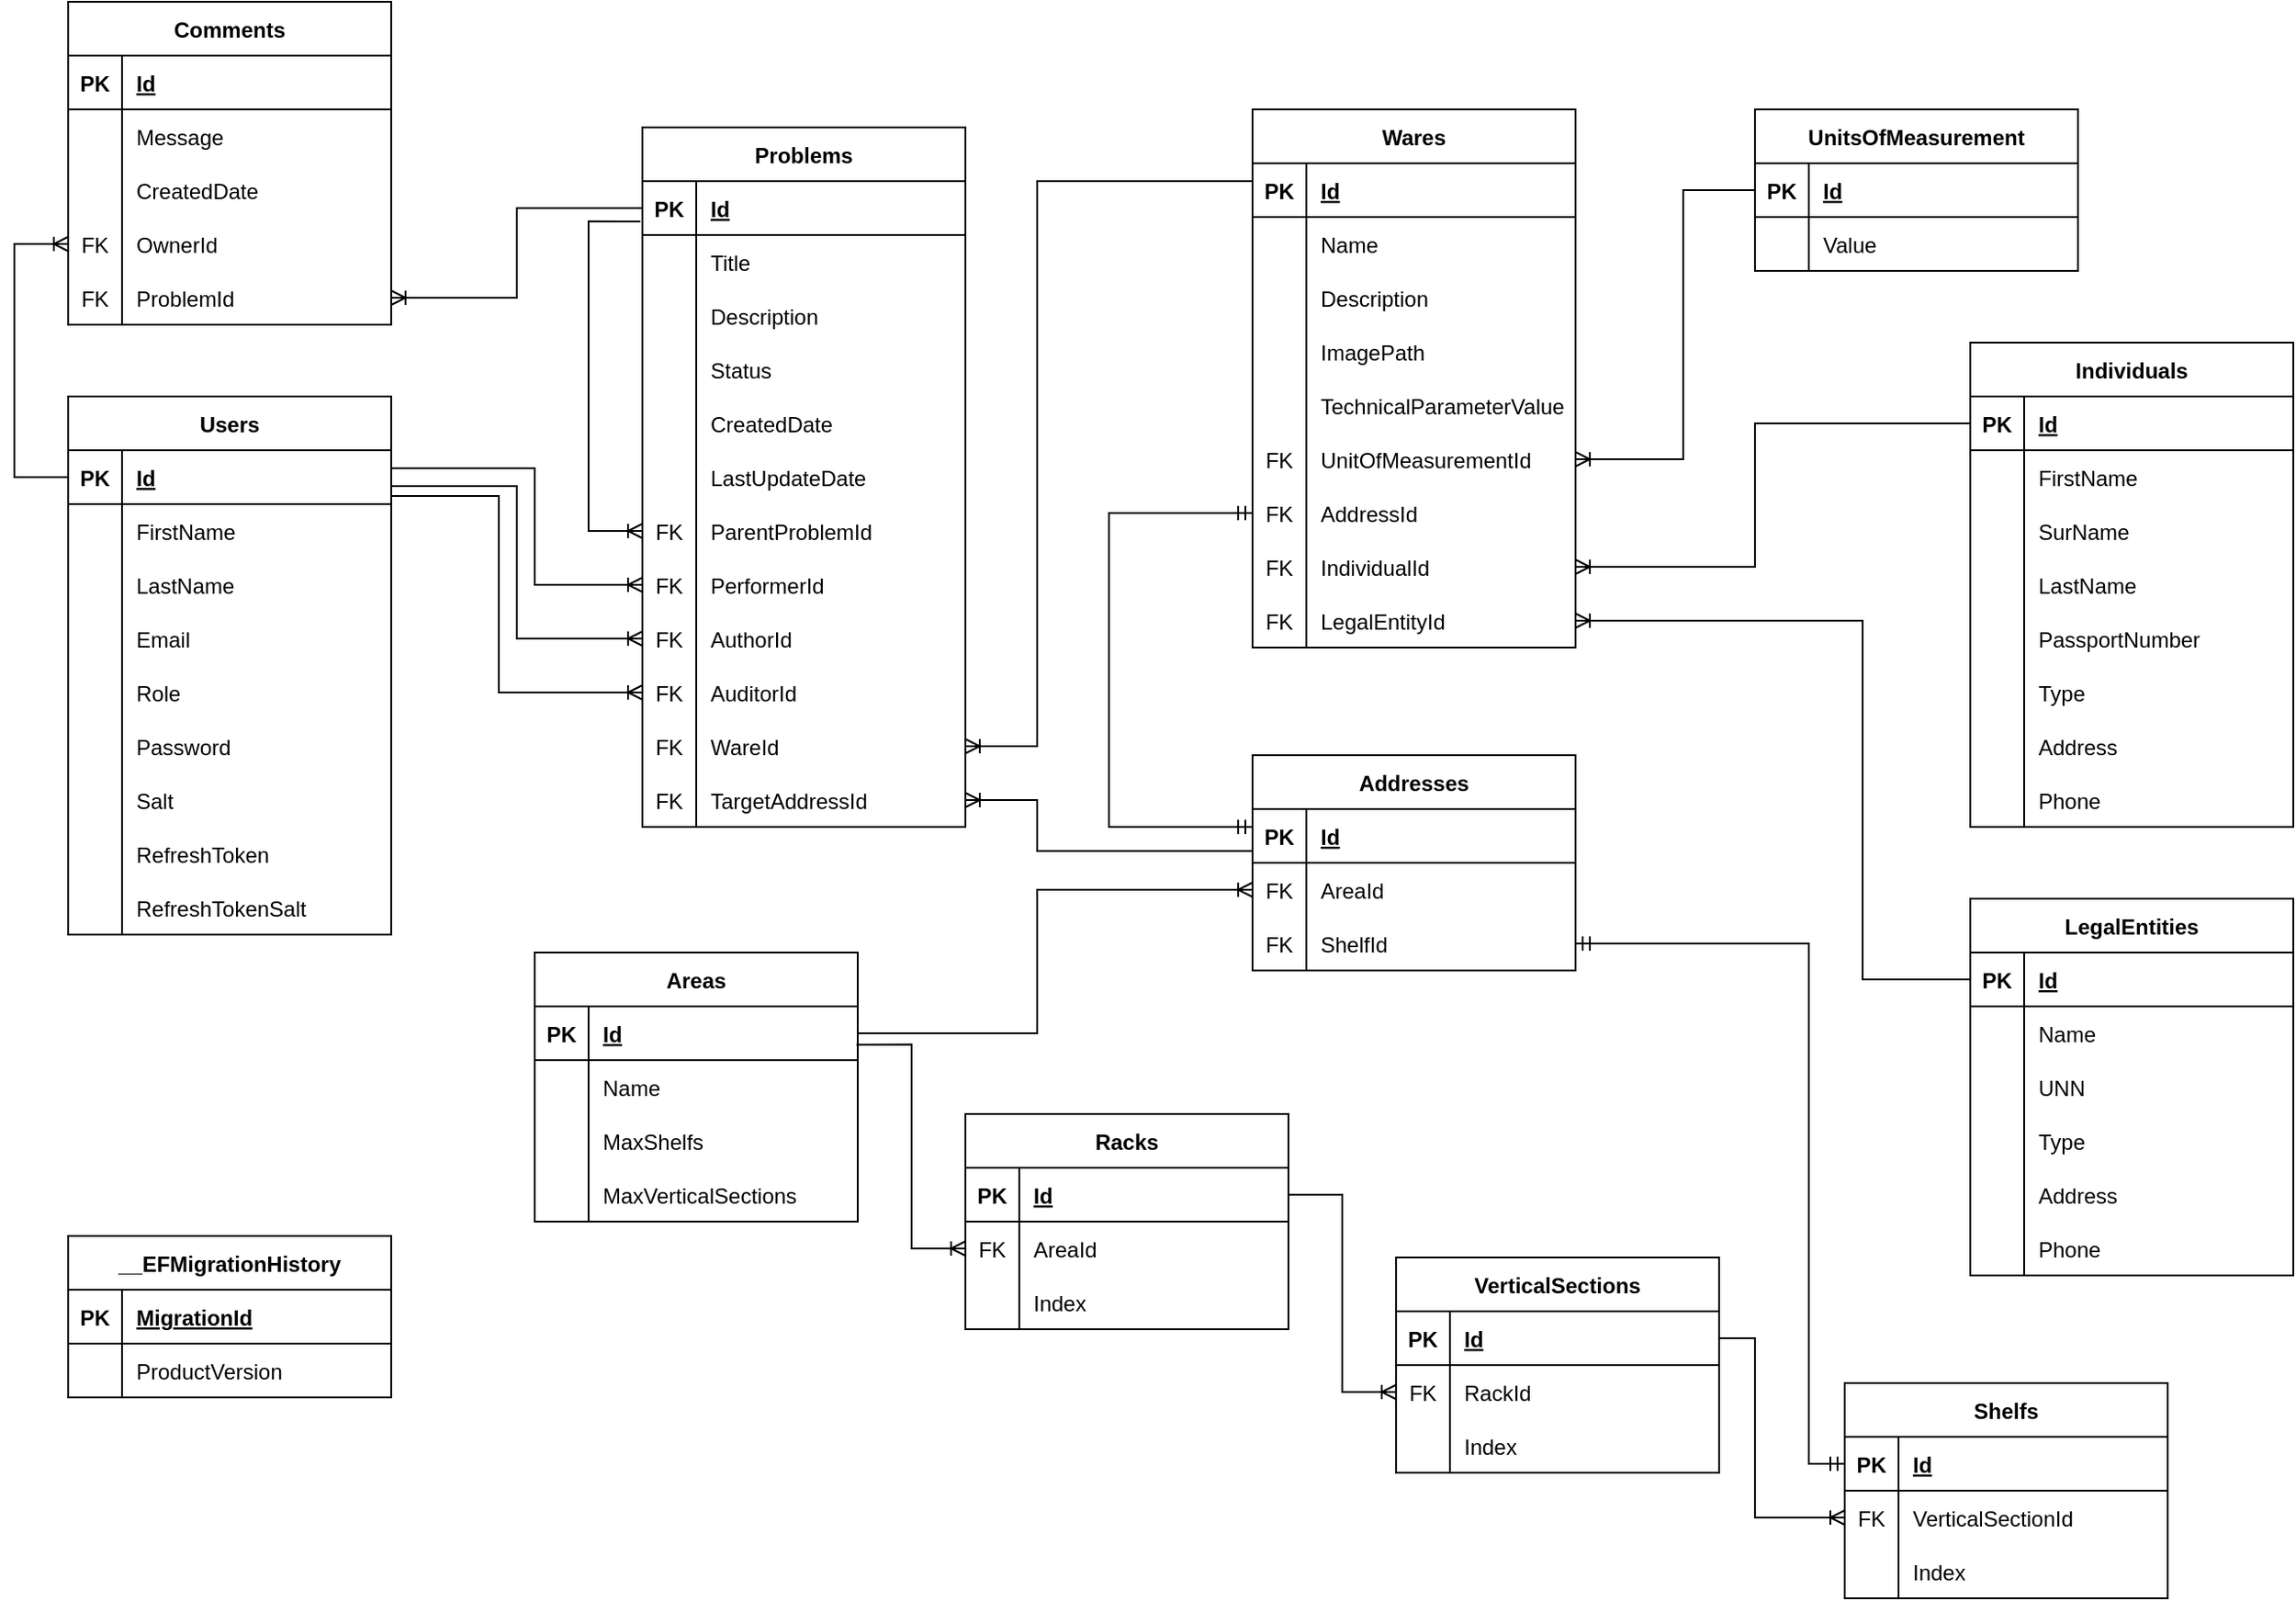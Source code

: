 <mxfile version="20.5.3" type="device"><diagram id="JHFAHeu_re22AyXju2-P" name="Страница 1"><mxGraphModel dx="1887" dy="995" grid="0" gridSize="10" guides="1" tooltips="1" connect="1" arrows="1" fold="1" page="0" pageScale="1" pageWidth="1400" pageHeight="850" math="0" shadow="0"><root><mxCell id="0"/><mxCell id="1" parent="0"/><mxCell id="QiPcxL4z2YmMqNwjhLPZ-1" value="Problems" style="shape=table;startSize=30;container=1;collapsible=1;childLayout=tableLayout;fixedRows=1;rowLines=0;fontStyle=1;align=center;resizeLast=1;" vertex="1" parent="1"><mxGeometry x="660" y="170" width="180" height="390" as="geometry"/></mxCell><mxCell id="QiPcxL4z2YmMqNwjhLPZ-2" value="" style="shape=tableRow;horizontal=0;startSize=0;swimlaneHead=0;swimlaneBody=0;fillColor=none;collapsible=0;dropTarget=0;points=[[0,0.5],[1,0.5]];portConstraint=eastwest;top=0;left=0;right=0;bottom=1;" vertex="1" parent="QiPcxL4z2YmMqNwjhLPZ-1"><mxGeometry y="30" width="180" height="30" as="geometry"/></mxCell><mxCell id="QiPcxL4z2YmMqNwjhLPZ-3" value="PK" style="shape=partialRectangle;connectable=0;fillColor=none;top=0;left=0;bottom=0;right=0;fontStyle=1;overflow=hidden;" vertex="1" parent="QiPcxL4z2YmMqNwjhLPZ-2"><mxGeometry width="30" height="30" as="geometry"><mxRectangle width="30" height="30" as="alternateBounds"/></mxGeometry></mxCell><mxCell id="QiPcxL4z2YmMqNwjhLPZ-4" value="Id" style="shape=partialRectangle;connectable=0;fillColor=none;top=0;left=0;bottom=0;right=0;align=left;spacingLeft=6;fontStyle=5;overflow=hidden;" vertex="1" parent="QiPcxL4z2YmMqNwjhLPZ-2"><mxGeometry x="30" width="150" height="30" as="geometry"><mxRectangle width="150" height="30" as="alternateBounds"/></mxGeometry></mxCell><mxCell id="QiPcxL4z2YmMqNwjhLPZ-5" value="" style="shape=tableRow;horizontal=0;startSize=0;swimlaneHead=0;swimlaneBody=0;fillColor=none;collapsible=0;dropTarget=0;points=[[0,0.5],[1,0.5]];portConstraint=eastwest;top=0;left=0;right=0;bottom=0;" vertex="1" parent="QiPcxL4z2YmMqNwjhLPZ-1"><mxGeometry y="60" width="180" height="30" as="geometry"/></mxCell><mxCell id="QiPcxL4z2YmMqNwjhLPZ-6" value="" style="shape=partialRectangle;connectable=0;fillColor=none;top=0;left=0;bottom=0;right=0;editable=1;overflow=hidden;" vertex="1" parent="QiPcxL4z2YmMqNwjhLPZ-5"><mxGeometry width="30" height="30" as="geometry"><mxRectangle width="30" height="30" as="alternateBounds"/></mxGeometry></mxCell><mxCell id="QiPcxL4z2YmMqNwjhLPZ-7" value="Title" style="shape=partialRectangle;connectable=0;fillColor=none;top=0;left=0;bottom=0;right=0;align=left;spacingLeft=6;overflow=hidden;" vertex="1" parent="QiPcxL4z2YmMqNwjhLPZ-5"><mxGeometry x="30" width="150" height="30" as="geometry"><mxRectangle width="150" height="30" as="alternateBounds"/></mxGeometry></mxCell><mxCell id="QiPcxL4z2YmMqNwjhLPZ-8" value="" style="shape=tableRow;horizontal=0;startSize=0;swimlaneHead=0;swimlaneBody=0;fillColor=none;collapsible=0;dropTarget=0;points=[[0,0.5],[1,0.5]];portConstraint=eastwest;top=0;left=0;right=0;bottom=0;" vertex="1" parent="QiPcxL4z2YmMqNwjhLPZ-1"><mxGeometry y="90" width="180" height="30" as="geometry"/></mxCell><mxCell id="QiPcxL4z2YmMqNwjhLPZ-9" value="" style="shape=partialRectangle;connectable=0;fillColor=none;top=0;left=0;bottom=0;right=0;editable=1;overflow=hidden;" vertex="1" parent="QiPcxL4z2YmMqNwjhLPZ-8"><mxGeometry width="30" height="30" as="geometry"><mxRectangle width="30" height="30" as="alternateBounds"/></mxGeometry></mxCell><mxCell id="QiPcxL4z2YmMqNwjhLPZ-10" value="Description" style="shape=partialRectangle;connectable=0;fillColor=none;top=0;left=0;bottom=0;right=0;align=left;spacingLeft=6;overflow=hidden;" vertex="1" parent="QiPcxL4z2YmMqNwjhLPZ-8"><mxGeometry x="30" width="150" height="30" as="geometry"><mxRectangle width="150" height="30" as="alternateBounds"/></mxGeometry></mxCell><mxCell id="QiPcxL4z2YmMqNwjhLPZ-11" value="" style="shape=tableRow;horizontal=0;startSize=0;swimlaneHead=0;swimlaneBody=0;fillColor=none;collapsible=0;dropTarget=0;points=[[0,0.5],[1,0.5]];portConstraint=eastwest;top=0;left=0;right=0;bottom=0;" vertex="1" parent="QiPcxL4z2YmMqNwjhLPZ-1"><mxGeometry y="120" width="180" height="30" as="geometry"/></mxCell><mxCell id="QiPcxL4z2YmMqNwjhLPZ-12" value="" style="shape=partialRectangle;connectable=0;fillColor=none;top=0;left=0;bottom=0;right=0;editable=1;overflow=hidden;" vertex="1" parent="QiPcxL4z2YmMqNwjhLPZ-11"><mxGeometry width="30" height="30" as="geometry"><mxRectangle width="30" height="30" as="alternateBounds"/></mxGeometry></mxCell><mxCell id="QiPcxL4z2YmMqNwjhLPZ-13" value="Status" style="shape=partialRectangle;connectable=0;fillColor=none;top=0;left=0;bottom=0;right=0;align=left;spacingLeft=6;overflow=hidden;" vertex="1" parent="QiPcxL4z2YmMqNwjhLPZ-11"><mxGeometry x="30" width="150" height="30" as="geometry"><mxRectangle width="150" height="30" as="alternateBounds"/></mxGeometry></mxCell><mxCell id="QiPcxL4z2YmMqNwjhLPZ-14" value="" style="shape=tableRow;horizontal=0;startSize=0;swimlaneHead=0;swimlaneBody=0;fillColor=none;collapsible=0;dropTarget=0;points=[[0,0.5],[1,0.5]];portConstraint=eastwest;top=0;left=0;right=0;bottom=0;" vertex="1" parent="QiPcxL4z2YmMqNwjhLPZ-1"><mxGeometry y="150" width="180" height="30" as="geometry"/></mxCell><mxCell id="QiPcxL4z2YmMqNwjhLPZ-15" value="" style="shape=partialRectangle;connectable=0;fillColor=none;top=0;left=0;bottom=0;right=0;editable=1;overflow=hidden;" vertex="1" parent="QiPcxL4z2YmMqNwjhLPZ-14"><mxGeometry width="30" height="30" as="geometry"><mxRectangle width="30" height="30" as="alternateBounds"/></mxGeometry></mxCell><mxCell id="QiPcxL4z2YmMqNwjhLPZ-16" value="CreatedDate" style="shape=partialRectangle;connectable=0;fillColor=none;top=0;left=0;bottom=0;right=0;align=left;spacingLeft=6;overflow=hidden;" vertex="1" parent="QiPcxL4z2YmMqNwjhLPZ-14"><mxGeometry x="30" width="150" height="30" as="geometry"><mxRectangle width="150" height="30" as="alternateBounds"/></mxGeometry></mxCell><mxCell id="QiPcxL4z2YmMqNwjhLPZ-17" value="" style="shape=tableRow;horizontal=0;startSize=0;swimlaneHead=0;swimlaneBody=0;fillColor=none;collapsible=0;dropTarget=0;points=[[0,0.5],[1,0.5]];portConstraint=eastwest;top=0;left=0;right=0;bottom=0;" vertex="1" parent="QiPcxL4z2YmMqNwjhLPZ-1"><mxGeometry y="180" width="180" height="30" as="geometry"/></mxCell><mxCell id="QiPcxL4z2YmMqNwjhLPZ-18" value="" style="shape=partialRectangle;connectable=0;fillColor=none;top=0;left=0;bottom=0;right=0;editable=1;overflow=hidden;" vertex="1" parent="QiPcxL4z2YmMqNwjhLPZ-17"><mxGeometry width="30" height="30" as="geometry"><mxRectangle width="30" height="30" as="alternateBounds"/></mxGeometry></mxCell><mxCell id="QiPcxL4z2YmMqNwjhLPZ-19" value="LastUpdateDate" style="shape=partialRectangle;connectable=0;fillColor=none;top=0;left=0;bottom=0;right=0;align=left;spacingLeft=6;overflow=hidden;" vertex="1" parent="QiPcxL4z2YmMqNwjhLPZ-17"><mxGeometry x="30" width="150" height="30" as="geometry"><mxRectangle width="150" height="30" as="alternateBounds"/></mxGeometry></mxCell><mxCell id="QiPcxL4z2YmMqNwjhLPZ-20" value="" style="shape=tableRow;horizontal=0;startSize=0;swimlaneHead=0;swimlaneBody=0;fillColor=none;collapsible=0;dropTarget=0;points=[[0,0.5],[1,0.5]];portConstraint=eastwest;top=0;left=0;right=0;bottom=0;" vertex="1" parent="QiPcxL4z2YmMqNwjhLPZ-1"><mxGeometry y="210" width="180" height="30" as="geometry"/></mxCell><mxCell id="QiPcxL4z2YmMqNwjhLPZ-21" value="FK" style="shape=partialRectangle;connectable=0;fillColor=none;top=0;left=0;bottom=0;right=0;editable=1;overflow=hidden;" vertex="1" parent="QiPcxL4z2YmMqNwjhLPZ-20"><mxGeometry width="30" height="30" as="geometry"><mxRectangle width="30" height="30" as="alternateBounds"/></mxGeometry></mxCell><mxCell id="QiPcxL4z2YmMqNwjhLPZ-22" value="ParentProblemId" style="shape=partialRectangle;connectable=0;fillColor=none;top=0;left=0;bottom=0;right=0;align=left;spacingLeft=6;overflow=hidden;" vertex="1" parent="QiPcxL4z2YmMqNwjhLPZ-20"><mxGeometry x="30" width="150" height="30" as="geometry"><mxRectangle width="150" height="30" as="alternateBounds"/></mxGeometry></mxCell><mxCell id="QiPcxL4z2YmMqNwjhLPZ-23" value="" style="shape=tableRow;horizontal=0;startSize=0;swimlaneHead=0;swimlaneBody=0;fillColor=none;collapsible=0;dropTarget=0;points=[[0,0.5],[1,0.5]];portConstraint=eastwest;top=0;left=0;right=0;bottom=0;" vertex="1" parent="QiPcxL4z2YmMqNwjhLPZ-1"><mxGeometry y="240" width="180" height="30" as="geometry"/></mxCell><mxCell id="QiPcxL4z2YmMqNwjhLPZ-24" value="FK" style="shape=partialRectangle;connectable=0;fillColor=none;top=0;left=0;bottom=0;right=0;editable=1;overflow=hidden;" vertex="1" parent="QiPcxL4z2YmMqNwjhLPZ-23"><mxGeometry width="30" height="30" as="geometry"><mxRectangle width="30" height="30" as="alternateBounds"/></mxGeometry></mxCell><mxCell id="QiPcxL4z2YmMqNwjhLPZ-25" value="PerformerId" style="shape=partialRectangle;connectable=0;fillColor=none;top=0;left=0;bottom=0;right=0;align=left;spacingLeft=6;overflow=hidden;" vertex="1" parent="QiPcxL4z2YmMqNwjhLPZ-23"><mxGeometry x="30" width="150" height="30" as="geometry"><mxRectangle width="150" height="30" as="alternateBounds"/></mxGeometry></mxCell><mxCell id="QiPcxL4z2YmMqNwjhLPZ-26" value="" style="shape=tableRow;horizontal=0;startSize=0;swimlaneHead=0;swimlaneBody=0;fillColor=none;collapsible=0;dropTarget=0;points=[[0,0.5],[1,0.5]];portConstraint=eastwest;top=0;left=0;right=0;bottom=0;" vertex="1" parent="QiPcxL4z2YmMqNwjhLPZ-1"><mxGeometry y="270" width="180" height="30" as="geometry"/></mxCell><mxCell id="QiPcxL4z2YmMqNwjhLPZ-27" value="FK" style="shape=partialRectangle;connectable=0;fillColor=none;top=0;left=0;bottom=0;right=0;editable=1;overflow=hidden;" vertex="1" parent="QiPcxL4z2YmMqNwjhLPZ-26"><mxGeometry width="30" height="30" as="geometry"><mxRectangle width="30" height="30" as="alternateBounds"/></mxGeometry></mxCell><mxCell id="QiPcxL4z2YmMqNwjhLPZ-28" value="AuthorId" style="shape=partialRectangle;connectable=0;fillColor=none;top=0;left=0;bottom=0;right=0;align=left;spacingLeft=6;overflow=hidden;" vertex="1" parent="QiPcxL4z2YmMqNwjhLPZ-26"><mxGeometry x="30" width="150" height="30" as="geometry"><mxRectangle width="150" height="30" as="alternateBounds"/></mxGeometry></mxCell><mxCell id="QiPcxL4z2YmMqNwjhLPZ-29" value="" style="shape=tableRow;horizontal=0;startSize=0;swimlaneHead=0;swimlaneBody=0;fillColor=none;collapsible=0;dropTarget=0;points=[[0,0.5],[1,0.5]];portConstraint=eastwest;top=0;left=0;right=0;bottom=0;" vertex="1" parent="QiPcxL4z2YmMqNwjhLPZ-1"><mxGeometry y="300" width="180" height="30" as="geometry"/></mxCell><mxCell id="QiPcxL4z2YmMqNwjhLPZ-30" value="FK" style="shape=partialRectangle;connectable=0;fillColor=none;top=0;left=0;bottom=0;right=0;editable=1;overflow=hidden;" vertex="1" parent="QiPcxL4z2YmMqNwjhLPZ-29"><mxGeometry width="30" height="30" as="geometry"><mxRectangle width="30" height="30" as="alternateBounds"/></mxGeometry></mxCell><mxCell id="QiPcxL4z2YmMqNwjhLPZ-31" value="AuditorId" style="shape=partialRectangle;connectable=0;fillColor=none;top=0;left=0;bottom=0;right=0;align=left;spacingLeft=6;overflow=hidden;" vertex="1" parent="QiPcxL4z2YmMqNwjhLPZ-29"><mxGeometry x="30" width="150" height="30" as="geometry"><mxRectangle width="150" height="30" as="alternateBounds"/></mxGeometry></mxCell><mxCell id="QiPcxL4z2YmMqNwjhLPZ-32" value="" style="shape=tableRow;horizontal=0;startSize=0;swimlaneHead=0;swimlaneBody=0;fillColor=none;collapsible=0;dropTarget=0;points=[[0,0.5],[1,0.5]];portConstraint=eastwest;top=0;left=0;right=0;bottom=0;" vertex="1" parent="QiPcxL4z2YmMqNwjhLPZ-1"><mxGeometry y="330" width="180" height="30" as="geometry"/></mxCell><mxCell id="QiPcxL4z2YmMqNwjhLPZ-33" value="FK" style="shape=partialRectangle;connectable=0;fillColor=none;top=0;left=0;bottom=0;right=0;editable=1;overflow=hidden;" vertex="1" parent="QiPcxL4z2YmMqNwjhLPZ-32"><mxGeometry width="30" height="30" as="geometry"><mxRectangle width="30" height="30" as="alternateBounds"/></mxGeometry></mxCell><mxCell id="QiPcxL4z2YmMqNwjhLPZ-34" value="WareId" style="shape=partialRectangle;connectable=0;fillColor=none;top=0;left=0;bottom=0;right=0;align=left;spacingLeft=6;overflow=hidden;" vertex="1" parent="QiPcxL4z2YmMqNwjhLPZ-32"><mxGeometry x="30" width="150" height="30" as="geometry"><mxRectangle width="150" height="30" as="alternateBounds"/></mxGeometry></mxCell><mxCell id="QiPcxL4z2YmMqNwjhLPZ-35" value="" style="shape=tableRow;horizontal=0;startSize=0;swimlaneHead=0;swimlaneBody=0;fillColor=none;collapsible=0;dropTarget=0;points=[[0,0.5],[1,0.5]];portConstraint=eastwest;top=0;left=0;right=0;bottom=0;" vertex="1" parent="QiPcxL4z2YmMqNwjhLPZ-1"><mxGeometry y="360" width="180" height="30" as="geometry"/></mxCell><mxCell id="QiPcxL4z2YmMqNwjhLPZ-36" value="FK" style="shape=partialRectangle;connectable=0;fillColor=none;top=0;left=0;bottom=0;right=0;editable=1;overflow=hidden;" vertex="1" parent="QiPcxL4z2YmMqNwjhLPZ-35"><mxGeometry width="30" height="30" as="geometry"><mxRectangle width="30" height="30" as="alternateBounds"/></mxGeometry></mxCell><mxCell id="QiPcxL4z2YmMqNwjhLPZ-37" value="TargetAddressId" style="shape=partialRectangle;connectable=0;fillColor=none;top=0;left=0;bottom=0;right=0;align=left;spacingLeft=6;overflow=hidden;" vertex="1" parent="QiPcxL4z2YmMqNwjhLPZ-35"><mxGeometry x="30" width="150" height="30" as="geometry"><mxRectangle width="150" height="30" as="alternateBounds"/></mxGeometry></mxCell><mxCell id="QiPcxL4z2YmMqNwjhLPZ-295" value="" style="edgeStyle=orthogonalEdgeStyle;fontSize=12;html=1;endArrow=ERoneToMany;rounded=0;entryX=0;entryY=0.5;entryDx=0;entryDy=0;exitX=-0.006;exitY=0.748;exitDx=0;exitDy=0;exitPerimeter=0;" edge="1" parent="QiPcxL4z2YmMqNwjhLPZ-1" source="QiPcxL4z2YmMqNwjhLPZ-2" target="QiPcxL4z2YmMqNwjhLPZ-20"><mxGeometry width="100" height="100" relative="1" as="geometry"><mxPoint x="-60" y="60" as="sourcePoint"/><mxPoint x="40" y="-40" as="targetPoint"/><Array as="points"><mxPoint x="-30" y="52"/><mxPoint x="-30" y="225"/></Array></mxGeometry></mxCell><mxCell id="QiPcxL4z2YmMqNwjhLPZ-38" value="Addresses" style="shape=table;startSize=30;container=1;collapsible=1;childLayout=tableLayout;fixedRows=1;rowLines=0;fontStyle=1;align=center;resizeLast=1;" vertex="1" parent="1"><mxGeometry x="1000" y="520" width="180" height="120" as="geometry"/></mxCell><mxCell id="QiPcxL4z2YmMqNwjhLPZ-39" value="" style="shape=tableRow;horizontal=0;startSize=0;swimlaneHead=0;swimlaneBody=0;fillColor=none;collapsible=0;dropTarget=0;points=[[0,0.5],[1,0.5]];portConstraint=eastwest;top=0;left=0;right=0;bottom=1;" vertex="1" parent="QiPcxL4z2YmMqNwjhLPZ-38"><mxGeometry y="30" width="180" height="30" as="geometry"/></mxCell><mxCell id="QiPcxL4z2YmMqNwjhLPZ-40" value="PK" style="shape=partialRectangle;connectable=0;fillColor=none;top=0;left=0;bottom=0;right=0;fontStyle=1;overflow=hidden;" vertex="1" parent="QiPcxL4z2YmMqNwjhLPZ-39"><mxGeometry width="30" height="30" as="geometry"><mxRectangle width="30" height="30" as="alternateBounds"/></mxGeometry></mxCell><mxCell id="QiPcxL4z2YmMqNwjhLPZ-41" value="Id" style="shape=partialRectangle;connectable=0;fillColor=none;top=0;left=0;bottom=0;right=0;align=left;spacingLeft=6;fontStyle=5;overflow=hidden;" vertex="1" parent="QiPcxL4z2YmMqNwjhLPZ-39"><mxGeometry x="30" width="150" height="30" as="geometry"><mxRectangle width="150" height="30" as="alternateBounds"/></mxGeometry></mxCell><mxCell id="QiPcxL4z2YmMqNwjhLPZ-42" value="" style="shape=tableRow;horizontal=0;startSize=0;swimlaneHead=0;swimlaneBody=0;fillColor=none;collapsible=0;dropTarget=0;points=[[0,0.5],[1,0.5]];portConstraint=eastwest;top=0;left=0;right=0;bottom=0;" vertex="1" parent="QiPcxL4z2YmMqNwjhLPZ-38"><mxGeometry y="60" width="180" height="30" as="geometry"/></mxCell><mxCell id="QiPcxL4z2YmMqNwjhLPZ-43" value="FK" style="shape=partialRectangle;connectable=0;fillColor=none;top=0;left=0;bottom=0;right=0;editable=1;overflow=hidden;" vertex="1" parent="QiPcxL4z2YmMqNwjhLPZ-42"><mxGeometry width="30" height="30" as="geometry"><mxRectangle width="30" height="30" as="alternateBounds"/></mxGeometry></mxCell><mxCell id="QiPcxL4z2YmMqNwjhLPZ-44" value="AreaId" style="shape=partialRectangle;connectable=0;fillColor=none;top=0;left=0;bottom=0;right=0;align=left;spacingLeft=6;overflow=hidden;" vertex="1" parent="QiPcxL4z2YmMqNwjhLPZ-42"><mxGeometry x="30" width="150" height="30" as="geometry"><mxRectangle width="150" height="30" as="alternateBounds"/></mxGeometry></mxCell><mxCell id="QiPcxL4z2YmMqNwjhLPZ-45" value="" style="shape=tableRow;horizontal=0;startSize=0;swimlaneHead=0;swimlaneBody=0;fillColor=none;collapsible=0;dropTarget=0;points=[[0,0.5],[1,0.5]];portConstraint=eastwest;top=0;left=0;right=0;bottom=0;" vertex="1" parent="QiPcxL4z2YmMqNwjhLPZ-38"><mxGeometry y="90" width="180" height="30" as="geometry"/></mxCell><mxCell id="QiPcxL4z2YmMqNwjhLPZ-46" value="FK" style="shape=partialRectangle;connectable=0;fillColor=none;top=0;left=0;bottom=0;right=0;editable=1;overflow=hidden;" vertex="1" parent="QiPcxL4z2YmMqNwjhLPZ-45"><mxGeometry width="30" height="30" as="geometry"><mxRectangle width="30" height="30" as="alternateBounds"/></mxGeometry></mxCell><mxCell id="QiPcxL4z2YmMqNwjhLPZ-47" value="ShelfId" style="shape=partialRectangle;connectable=0;fillColor=none;top=0;left=0;bottom=0;right=0;align=left;spacingLeft=6;overflow=hidden;" vertex="1" parent="QiPcxL4z2YmMqNwjhLPZ-45"><mxGeometry x="30" width="150" height="30" as="geometry"><mxRectangle width="150" height="30" as="alternateBounds"/></mxGeometry></mxCell><mxCell id="QiPcxL4z2YmMqNwjhLPZ-54" value="Shelfs" style="shape=table;startSize=30;container=1;collapsible=1;childLayout=tableLayout;fixedRows=1;rowLines=0;fontStyle=1;align=center;resizeLast=1;" vertex="1" parent="1"><mxGeometry x="1330" y="870" width="180" height="120" as="geometry"/></mxCell><mxCell id="QiPcxL4z2YmMqNwjhLPZ-55" value="" style="shape=tableRow;horizontal=0;startSize=0;swimlaneHead=0;swimlaneBody=0;fillColor=none;collapsible=0;dropTarget=0;points=[[0,0.5],[1,0.5]];portConstraint=eastwest;top=0;left=0;right=0;bottom=1;" vertex="1" parent="QiPcxL4z2YmMqNwjhLPZ-54"><mxGeometry y="30" width="180" height="30" as="geometry"/></mxCell><mxCell id="QiPcxL4z2YmMqNwjhLPZ-56" value="PK" style="shape=partialRectangle;connectable=0;fillColor=none;top=0;left=0;bottom=0;right=0;fontStyle=1;overflow=hidden;" vertex="1" parent="QiPcxL4z2YmMqNwjhLPZ-55"><mxGeometry width="30" height="30" as="geometry"><mxRectangle width="30" height="30" as="alternateBounds"/></mxGeometry></mxCell><mxCell id="QiPcxL4z2YmMqNwjhLPZ-57" value="Id" style="shape=partialRectangle;connectable=0;fillColor=none;top=0;left=0;bottom=0;right=0;align=left;spacingLeft=6;fontStyle=5;overflow=hidden;" vertex="1" parent="QiPcxL4z2YmMqNwjhLPZ-55"><mxGeometry x="30" width="150" height="30" as="geometry"><mxRectangle width="150" height="30" as="alternateBounds"/></mxGeometry></mxCell><mxCell id="QiPcxL4z2YmMqNwjhLPZ-58" value="" style="shape=tableRow;horizontal=0;startSize=0;swimlaneHead=0;swimlaneBody=0;fillColor=none;collapsible=0;dropTarget=0;points=[[0,0.5],[1,0.5]];portConstraint=eastwest;top=0;left=0;right=0;bottom=0;" vertex="1" parent="QiPcxL4z2YmMqNwjhLPZ-54"><mxGeometry y="60" width="180" height="30" as="geometry"/></mxCell><mxCell id="QiPcxL4z2YmMqNwjhLPZ-59" value="FK" style="shape=partialRectangle;connectable=0;fillColor=none;top=0;left=0;bottom=0;right=0;editable=1;overflow=hidden;" vertex="1" parent="QiPcxL4z2YmMqNwjhLPZ-58"><mxGeometry width="30" height="30" as="geometry"><mxRectangle width="30" height="30" as="alternateBounds"/></mxGeometry></mxCell><mxCell id="QiPcxL4z2YmMqNwjhLPZ-60" value="VerticalSectionId" style="shape=partialRectangle;connectable=0;fillColor=none;top=0;left=0;bottom=0;right=0;align=left;spacingLeft=6;overflow=hidden;" vertex="1" parent="QiPcxL4z2YmMqNwjhLPZ-58"><mxGeometry x="30" width="150" height="30" as="geometry"><mxRectangle width="150" height="30" as="alternateBounds"/></mxGeometry></mxCell><mxCell id="QiPcxL4z2YmMqNwjhLPZ-61" value="" style="shape=tableRow;horizontal=0;startSize=0;swimlaneHead=0;swimlaneBody=0;fillColor=none;collapsible=0;dropTarget=0;points=[[0,0.5],[1,0.5]];portConstraint=eastwest;top=0;left=0;right=0;bottom=0;" vertex="1" parent="QiPcxL4z2YmMqNwjhLPZ-54"><mxGeometry y="90" width="180" height="30" as="geometry"/></mxCell><mxCell id="QiPcxL4z2YmMqNwjhLPZ-62" value="" style="shape=partialRectangle;connectable=0;fillColor=none;top=0;left=0;bottom=0;right=0;editable=1;overflow=hidden;" vertex="1" parent="QiPcxL4z2YmMqNwjhLPZ-61"><mxGeometry width="30" height="30" as="geometry"><mxRectangle width="30" height="30" as="alternateBounds"/></mxGeometry></mxCell><mxCell id="QiPcxL4z2YmMqNwjhLPZ-63" value="Index" style="shape=partialRectangle;connectable=0;fillColor=none;top=0;left=0;bottom=0;right=0;align=left;spacingLeft=6;overflow=hidden;" vertex="1" parent="QiPcxL4z2YmMqNwjhLPZ-61"><mxGeometry x="30" width="150" height="30" as="geometry"><mxRectangle width="150" height="30" as="alternateBounds"/></mxGeometry></mxCell><mxCell id="QiPcxL4z2YmMqNwjhLPZ-64" value="VerticalSections" style="shape=table;startSize=30;container=1;collapsible=1;childLayout=tableLayout;fixedRows=1;rowLines=0;fontStyle=1;align=center;resizeLast=1;" vertex="1" parent="1"><mxGeometry x="1080" y="800" width="180" height="120" as="geometry"/></mxCell><mxCell id="QiPcxL4z2YmMqNwjhLPZ-65" value="" style="shape=tableRow;horizontal=0;startSize=0;swimlaneHead=0;swimlaneBody=0;fillColor=none;collapsible=0;dropTarget=0;points=[[0,0.5],[1,0.5]];portConstraint=eastwest;top=0;left=0;right=0;bottom=1;" vertex="1" parent="QiPcxL4z2YmMqNwjhLPZ-64"><mxGeometry y="30" width="180" height="30" as="geometry"/></mxCell><mxCell id="QiPcxL4z2YmMqNwjhLPZ-66" value="PK" style="shape=partialRectangle;connectable=0;fillColor=none;top=0;left=0;bottom=0;right=0;fontStyle=1;overflow=hidden;" vertex="1" parent="QiPcxL4z2YmMqNwjhLPZ-65"><mxGeometry width="30" height="30" as="geometry"><mxRectangle width="30" height="30" as="alternateBounds"/></mxGeometry></mxCell><mxCell id="QiPcxL4z2YmMqNwjhLPZ-67" value="Id" style="shape=partialRectangle;connectable=0;fillColor=none;top=0;left=0;bottom=0;right=0;align=left;spacingLeft=6;fontStyle=5;overflow=hidden;" vertex="1" parent="QiPcxL4z2YmMqNwjhLPZ-65"><mxGeometry x="30" width="150" height="30" as="geometry"><mxRectangle width="150" height="30" as="alternateBounds"/></mxGeometry></mxCell><mxCell id="QiPcxL4z2YmMqNwjhLPZ-68" value="" style="shape=tableRow;horizontal=0;startSize=0;swimlaneHead=0;swimlaneBody=0;fillColor=none;collapsible=0;dropTarget=0;points=[[0,0.5],[1,0.5]];portConstraint=eastwest;top=0;left=0;right=0;bottom=0;" vertex="1" parent="QiPcxL4z2YmMqNwjhLPZ-64"><mxGeometry y="60" width="180" height="30" as="geometry"/></mxCell><mxCell id="QiPcxL4z2YmMqNwjhLPZ-69" value="FK" style="shape=partialRectangle;connectable=0;fillColor=none;top=0;left=0;bottom=0;right=0;editable=1;overflow=hidden;" vertex="1" parent="QiPcxL4z2YmMqNwjhLPZ-68"><mxGeometry width="30" height="30" as="geometry"><mxRectangle width="30" height="30" as="alternateBounds"/></mxGeometry></mxCell><mxCell id="QiPcxL4z2YmMqNwjhLPZ-70" value="RackId" style="shape=partialRectangle;connectable=0;fillColor=none;top=0;left=0;bottom=0;right=0;align=left;spacingLeft=6;overflow=hidden;" vertex="1" parent="QiPcxL4z2YmMqNwjhLPZ-68"><mxGeometry x="30" width="150" height="30" as="geometry"><mxRectangle width="150" height="30" as="alternateBounds"/></mxGeometry></mxCell><mxCell id="QiPcxL4z2YmMqNwjhLPZ-71" value="" style="shape=tableRow;horizontal=0;startSize=0;swimlaneHead=0;swimlaneBody=0;fillColor=none;collapsible=0;dropTarget=0;points=[[0,0.5],[1,0.5]];portConstraint=eastwest;top=0;left=0;right=0;bottom=0;" vertex="1" parent="QiPcxL4z2YmMqNwjhLPZ-64"><mxGeometry y="90" width="180" height="30" as="geometry"/></mxCell><mxCell id="QiPcxL4z2YmMqNwjhLPZ-72" value="" style="shape=partialRectangle;connectable=0;fillColor=none;top=0;left=0;bottom=0;right=0;editable=1;overflow=hidden;" vertex="1" parent="QiPcxL4z2YmMqNwjhLPZ-71"><mxGeometry width="30" height="30" as="geometry"><mxRectangle width="30" height="30" as="alternateBounds"/></mxGeometry></mxCell><mxCell id="QiPcxL4z2YmMqNwjhLPZ-73" value="Index" style="shape=partialRectangle;connectable=0;fillColor=none;top=0;left=0;bottom=0;right=0;align=left;spacingLeft=6;overflow=hidden;" vertex="1" parent="QiPcxL4z2YmMqNwjhLPZ-71"><mxGeometry x="30" width="150" height="30" as="geometry"><mxRectangle width="150" height="30" as="alternateBounds"/></mxGeometry></mxCell><mxCell id="QiPcxL4z2YmMqNwjhLPZ-74" value="Racks" style="shape=table;startSize=30;container=1;collapsible=1;childLayout=tableLayout;fixedRows=1;rowLines=0;fontStyle=1;align=center;resizeLast=1;" vertex="1" parent="1"><mxGeometry x="840" y="720" width="180" height="120" as="geometry"/></mxCell><mxCell id="QiPcxL4z2YmMqNwjhLPZ-75" value="" style="shape=tableRow;horizontal=0;startSize=0;swimlaneHead=0;swimlaneBody=0;fillColor=none;collapsible=0;dropTarget=0;points=[[0,0.5],[1,0.5]];portConstraint=eastwest;top=0;left=0;right=0;bottom=1;" vertex="1" parent="QiPcxL4z2YmMqNwjhLPZ-74"><mxGeometry y="30" width="180" height="30" as="geometry"/></mxCell><mxCell id="QiPcxL4z2YmMqNwjhLPZ-76" value="PK" style="shape=partialRectangle;connectable=0;fillColor=none;top=0;left=0;bottom=0;right=0;fontStyle=1;overflow=hidden;" vertex="1" parent="QiPcxL4z2YmMqNwjhLPZ-75"><mxGeometry width="30" height="30" as="geometry"><mxRectangle width="30" height="30" as="alternateBounds"/></mxGeometry></mxCell><mxCell id="QiPcxL4z2YmMqNwjhLPZ-77" value="Id" style="shape=partialRectangle;connectable=0;fillColor=none;top=0;left=0;bottom=0;right=0;align=left;spacingLeft=6;fontStyle=5;overflow=hidden;" vertex="1" parent="QiPcxL4z2YmMqNwjhLPZ-75"><mxGeometry x="30" width="150" height="30" as="geometry"><mxRectangle width="150" height="30" as="alternateBounds"/></mxGeometry></mxCell><mxCell id="QiPcxL4z2YmMqNwjhLPZ-78" value="" style="shape=tableRow;horizontal=0;startSize=0;swimlaneHead=0;swimlaneBody=0;fillColor=none;collapsible=0;dropTarget=0;points=[[0,0.5],[1,0.5]];portConstraint=eastwest;top=0;left=0;right=0;bottom=0;" vertex="1" parent="QiPcxL4z2YmMqNwjhLPZ-74"><mxGeometry y="60" width="180" height="30" as="geometry"/></mxCell><mxCell id="QiPcxL4z2YmMqNwjhLPZ-79" value="FK" style="shape=partialRectangle;connectable=0;fillColor=none;top=0;left=0;bottom=0;right=0;editable=1;overflow=hidden;" vertex="1" parent="QiPcxL4z2YmMqNwjhLPZ-78"><mxGeometry width="30" height="30" as="geometry"><mxRectangle width="30" height="30" as="alternateBounds"/></mxGeometry></mxCell><mxCell id="QiPcxL4z2YmMqNwjhLPZ-80" value="AreaId" style="shape=partialRectangle;connectable=0;fillColor=none;top=0;left=0;bottom=0;right=0;align=left;spacingLeft=6;overflow=hidden;" vertex="1" parent="QiPcxL4z2YmMqNwjhLPZ-78"><mxGeometry x="30" width="150" height="30" as="geometry"><mxRectangle width="150" height="30" as="alternateBounds"/></mxGeometry></mxCell><mxCell id="QiPcxL4z2YmMqNwjhLPZ-81" value="" style="shape=tableRow;horizontal=0;startSize=0;swimlaneHead=0;swimlaneBody=0;fillColor=none;collapsible=0;dropTarget=0;points=[[0,0.5],[1,0.5]];portConstraint=eastwest;top=0;left=0;right=0;bottom=0;" vertex="1" parent="QiPcxL4z2YmMqNwjhLPZ-74"><mxGeometry y="90" width="180" height="30" as="geometry"/></mxCell><mxCell id="QiPcxL4z2YmMqNwjhLPZ-82" value="" style="shape=partialRectangle;connectable=0;fillColor=none;top=0;left=0;bottom=0;right=0;editable=1;overflow=hidden;" vertex="1" parent="QiPcxL4z2YmMqNwjhLPZ-81"><mxGeometry width="30" height="30" as="geometry"><mxRectangle width="30" height="30" as="alternateBounds"/></mxGeometry></mxCell><mxCell id="QiPcxL4z2YmMqNwjhLPZ-83" value="Index" style="shape=partialRectangle;connectable=0;fillColor=none;top=0;left=0;bottom=0;right=0;align=left;spacingLeft=6;overflow=hidden;" vertex="1" parent="QiPcxL4z2YmMqNwjhLPZ-81"><mxGeometry x="30" width="150" height="30" as="geometry"><mxRectangle width="150" height="30" as="alternateBounds"/></mxGeometry></mxCell><mxCell id="QiPcxL4z2YmMqNwjhLPZ-84" value="Areas" style="shape=table;startSize=30;container=1;collapsible=1;childLayout=tableLayout;fixedRows=1;rowLines=0;fontStyle=1;align=center;resizeLast=1;" vertex="1" parent="1"><mxGeometry x="600" y="630" width="180" height="150" as="geometry"/></mxCell><mxCell id="QiPcxL4z2YmMqNwjhLPZ-85" value="" style="shape=tableRow;horizontal=0;startSize=0;swimlaneHead=0;swimlaneBody=0;fillColor=none;collapsible=0;dropTarget=0;points=[[0,0.5],[1,0.5]];portConstraint=eastwest;top=0;left=0;right=0;bottom=1;" vertex="1" parent="QiPcxL4z2YmMqNwjhLPZ-84"><mxGeometry y="30" width="180" height="30" as="geometry"/></mxCell><mxCell id="QiPcxL4z2YmMqNwjhLPZ-86" value="PK" style="shape=partialRectangle;connectable=0;fillColor=none;top=0;left=0;bottom=0;right=0;fontStyle=1;overflow=hidden;" vertex="1" parent="QiPcxL4z2YmMqNwjhLPZ-85"><mxGeometry width="30" height="30" as="geometry"><mxRectangle width="30" height="30" as="alternateBounds"/></mxGeometry></mxCell><mxCell id="QiPcxL4z2YmMqNwjhLPZ-87" value="Id" style="shape=partialRectangle;connectable=0;fillColor=none;top=0;left=0;bottom=0;right=0;align=left;spacingLeft=6;fontStyle=5;overflow=hidden;" vertex="1" parent="QiPcxL4z2YmMqNwjhLPZ-85"><mxGeometry x="30" width="150" height="30" as="geometry"><mxRectangle width="150" height="30" as="alternateBounds"/></mxGeometry></mxCell><mxCell id="QiPcxL4z2YmMqNwjhLPZ-88" value="" style="shape=tableRow;horizontal=0;startSize=0;swimlaneHead=0;swimlaneBody=0;fillColor=none;collapsible=0;dropTarget=0;points=[[0,0.5],[1,0.5]];portConstraint=eastwest;top=0;left=0;right=0;bottom=0;" vertex="1" parent="QiPcxL4z2YmMqNwjhLPZ-84"><mxGeometry y="60" width="180" height="30" as="geometry"/></mxCell><mxCell id="QiPcxL4z2YmMqNwjhLPZ-89" value="" style="shape=partialRectangle;connectable=0;fillColor=none;top=0;left=0;bottom=0;right=0;editable=1;overflow=hidden;" vertex="1" parent="QiPcxL4z2YmMqNwjhLPZ-88"><mxGeometry width="30" height="30" as="geometry"><mxRectangle width="30" height="30" as="alternateBounds"/></mxGeometry></mxCell><mxCell id="QiPcxL4z2YmMqNwjhLPZ-90" value="Name" style="shape=partialRectangle;connectable=0;fillColor=none;top=0;left=0;bottom=0;right=0;align=left;spacingLeft=6;overflow=hidden;" vertex="1" parent="QiPcxL4z2YmMqNwjhLPZ-88"><mxGeometry x="30" width="150" height="30" as="geometry"><mxRectangle width="150" height="30" as="alternateBounds"/></mxGeometry></mxCell><mxCell id="QiPcxL4z2YmMqNwjhLPZ-94" value="" style="shape=tableRow;horizontal=0;startSize=0;swimlaneHead=0;swimlaneBody=0;fillColor=none;collapsible=0;dropTarget=0;points=[[0,0.5],[1,0.5]];portConstraint=eastwest;top=0;left=0;right=0;bottom=0;" vertex="1" parent="QiPcxL4z2YmMqNwjhLPZ-84"><mxGeometry y="90" width="180" height="30" as="geometry"/></mxCell><mxCell id="QiPcxL4z2YmMqNwjhLPZ-95" value="" style="shape=partialRectangle;connectable=0;fillColor=none;top=0;left=0;bottom=0;right=0;editable=1;overflow=hidden;" vertex="1" parent="QiPcxL4z2YmMqNwjhLPZ-94"><mxGeometry width="30" height="30" as="geometry"><mxRectangle width="30" height="30" as="alternateBounds"/></mxGeometry></mxCell><mxCell id="QiPcxL4z2YmMqNwjhLPZ-96" value="MaxShelfs" style="shape=partialRectangle;connectable=0;fillColor=none;top=0;left=0;bottom=0;right=0;align=left;spacingLeft=6;overflow=hidden;" vertex="1" parent="QiPcxL4z2YmMqNwjhLPZ-94"><mxGeometry x="30" width="150" height="30" as="geometry"><mxRectangle width="150" height="30" as="alternateBounds"/></mxGeometry></mxCell><mxCell id="QiPcxL4z2YmMqNwjhLPZ-91" value="" style="shape=tableRow;horizontal=0;startSize=0;swimlaneHead=0;swimlaneBody=0;fillColor=none;collapsible=0;dropTarget=0;points=[[0,0.5],[1,0.5]];portConstraint=eastwest;top=0;left=0;right=0;bottom=0;" vertex="1" parent="QiPcxL4z2YmMqNwjhLPZ-84"><mxGeometry y="120" width="180" height="30" as="geometry"/></mxCell><mxCell id="QiPcxL4z2YmMqNwjhLPZ-92" value="" style="shape=partialRectangle;connectable=0;fillColor=none;top=0;left=0;bottom=0;right=0;editable=1;overflow=hidden;" vertex="1" parent="QiPcxL4z2YmMqNwjhLPZ-91"><mxGeometry width="30" height="30" as="geometry"><mxRectangle width="30" height="30" as="alternateBounds"/></mxGeometry></mxCell><mxCell id="QiPcxL4z2YmMqNwjhLPZ-93" value="MaxVerticalSections" style="shape=partialRectangle;connectable=0;fillColor=none;top=0;left=0;bottom=0;right=0;align=left;spacingLeft=6;overflow=hidden;" vertex="1" parent="QiPcxL4z2YmMqNwjhLPZ-91"><mxGeometry x="30" width="150" height="30" as="geometry"><mxRectangle width="150" height="30" as="alternateBounds"/></mxGeometry></mxCell><mxCell id="QiPcxL4z2YmMqNwjhLPZ-97" value="Wares" style="shape=table;startSize=30;container=1;collapsible=1;childLayout=tableLayout;fixedRows=1;rowLines=0;fontStyle=1;align=center;resizeLast=1;" vertex="1" parent="1"><mxGeometry x="1000" y="160" width="180" height="300" as="geometry"/></mxCell><mxCell id="QiPcxL4z2YmMqNwjhLPZ-98" value="" style="shape=tableRow;horizontal=0;startSize=0;swimlaneHead=0;swimlaneBody=0;fillColor=none;collapsible=0;dropTarget=0;points=[[0,0.5],[1,0.5]];portConstraint=eastwest;top=0;left=0;right=0;bottom=1;" vertex="1" parent="QiPcxL4z2YmMqNwjhLPZ-97"><mxGeometry y="30" width="180" height="30" as="geometry"/></mxCell><mxCell id="QiPcxL4z2YmMqNwjhLPZ-99" value="PK" style="shape=partialRectangle;connectable=0;fillColor=none;top=0;left=0;bottom=0;right=0;fontStyle=1;overflow=hidden;" vertex="1" parent="QiPcxL4z2YmMqNwjhLPZ-98"><mxGeometry width="30" height="30" as="geometry"><mxRectangle width="30" height="30" as="alternateBounds"/></mxGeometry></mxCell><mxCell id="QiPcxL4z2YmMqNwjhLPZ-100" value="Id" style="shape=partialRectangle;connectable=0;fillColor=none;top=0;left=0;bottom=0;right=0;align=left;spacingLeft=6;fontStyle=5;overflow=hidden;" vertex="1" parent="QiPcxL4z2YmMqNwjhLPZ-98"><mxGeometry x="30" width="150" height="30" as="geometry"><mxRectangle width="150" height="30" as="alternateBounds"/></mxGeometry></mxCell><mxCell id="QiPcxL4z2YmMqNwjhLPZ-101" value="" style="shape=tableRow;horizontal=0;startSize=0;swimlaneHead=0;swimlaneBody=0;fillColor=none;collapsible=0;dropTarget=0;points=[[0,0.5],[1,0.5]];portConstraint=eastwest;top=0;left=0;right=0;bottom=0;" vertex="1" parent="QiPcxL4z2YmMqNwjhLPZ-97"><mxGeometry y="60" width="180" height="30" as="geometry"/></mxCell><mxCell id="QiPcxL4z2YmMqNwjhLPZ-102" value="" style="shape=partialRectangle;connectable=0;fillColor=none;top=0;left=0;bottom=0;right=0;editable=1;overflow=hidden;" vertex="1" parent="QiPcxL4z2YmMqNwjhLPZ-101"><mxGeometry width="30" height="30" as="geometry"><mxRectangle width="30" height="30" as="alternateBounds"/></mxGeometry></mxCell><mxCell id="QiPcxL4z2YmMqNwjhLPZ-103" value="Name" style="shape=partialRectangle;connectable=0;fillColor=none;top=0;left=0;bottom=0;right=0;align=left;spacingLeft=6;overflow=hidden;" vertex="1" parent="QiPcxL4z2YmMqNwjhLPZ-101"><mxGeometry x="30" width="150" height="30" as="geometry"><mxRectangle width="150" height="30" as="alternateBounds"/></mxGeometry></mxCell><mxCell id="QiPcxL4z2YmMqNwjhLPZ-104" value="" style="shape=tableRow;horizontal=0;startSize=0;swimlaneHead=0;swimlaneBody=0;fillColor=none;collapsible=0;dropTarget=0;points=[[0,0.5],[1,0.5]];portConstraint=eastwest;top=0;left=0;right=0;bottom=0;" vertex="1" parent="QiPcxL4z2YmMqNwjhLPZ-97"><mxGeometry y="90" width="180" height="30" as="geometry"/></mxCell><mxCell id="QiPcxL4z2YmMqNwjhLPZ-105" value="" style="shape=partialRectangle;connectable=0;fillColor=none;top=0;left=0;bottom=0;right=0;editable=1;overflow=hidden;" vertex="1" parent="QiPcxL4z2YmMqNwjhLPZ-104"><mxGeometry width="30" height="30" as="geometry"><mxRectangle width="30" height="30" as="alternateBounds"/></mxGeometry></mxCell><mxCell id="QiPcxL4z2YmMqNwjhLPZ-106" value="Description" style="shape=partialRectangle;connectable=0;fillColor=none;top=0;left=0;bottom=0;right=0;align=left;spacingLeft=6;overflow=hidden;" vertex="1" parent="QiPcxL4z2YmMqNwjhLPZ-104"><mxGeometry x="30" width="150" height="30" as="geometry"><mxRectangle width="150" height="30" as="alternateBounds"/></mxGeometry></mxCell><mxCell id="QiPcxL4z2YmMqNwjhLPZ-107" value="" style="shape=tableRow;horizontal=0;startSize=0;swimlaneHead=0;swimlaneBody=0;fillColor=none;collapsible=0;dropTarget=0;points=[[0,0.5],[1,0.5]];portConstraint=eastwest;top=0;left=0;right=0;bottom=0;" vertex="1" parent="QiPcxL4z2YmMqNwjhLPZ-97"><mxGeometry y="120" width="180" height="30" as="geometry"/></mxCell><mxCell id="QiPcxL4z2YmMqNwjhLPZ-108" value="" style="shape=partialRectangle;connectable=0;fillColor=none;top=0;left=0;bottom=0;right=0;editable=1;overflow=hidden;" vertex="1" parent="QiPcxL4z2YmMqNwjhLPZ-107"><mxGeometry width="30" height="30" as="geometry"><mxRectangle width="30" height="30" as="alternateBounds"/></mxGeometry></mxCell><mxCell id="QiPcxL4z2YmMqNwjhLPZ-109" value="ImagePath" style="shape=partialRectangle;connectable=0;fillColor=none;top=0;left=0;bottom=0;right=0;align=left;spacingLeft=6;overflow=hidden;" vertex="1" parent="QiPcxL4z2YmMqNwjhLPZ-107"><mxGeometry x="30" width="150" height="30" as="geometry"><mxRectangle width="150" height="30" as="alternateBounds"/></mxGeometry></mxCell><mxCell id="QiPcxL4z2YmMqNwjhLPZ-110" value="" style="shape=tableRow;horizontal=0;startSize=0;swimlaneHead=0;swimlaneBody=0;fillColor=none;collapsible=0;dropTarget=0;points=[[0,0.5],[1,0.5]];portConstraint=eastwest;top=0;left=0;right=0;bottom=0;" vertex="1" parent="QiPcxL4z2YmMqNwjhLPZ-97"><mxGeometry y="150" width="180" height="30" as="geometry"/></mxCell><mxCell id="QiPcxL4z2YmMqNwjhLPZ-111" value="" style="shape=partialRectangle;connectable=0;fillColor=none;top=0;left=0;bottom=0;right=0;editable=1;overflow=hidden;" vertex="1" parent="QiPcxL4z2YmMqNwjhLPZ-110"><mxGeometry width="30" height="30" as="geometry"><mxRectangle width="30" height="30" as="alternateBounds"/></mxGeometry></mxCell><mxCell id="QiPcxL4z2YmMqNwjhLPZ-112" value="TechnicalParameterValue" style="shape=partialRectangle;connectable=0;fillColor=none;top=0;left=0;bottom=0;right=0;align=left;spacingLeft=6;overflow=hidden;" vertex="1" parent="QiPcxL4z2YmMqNwjhLPZ-110"><mxGeometry x="30" width="150" height="30" as="geometry"><mxRectangle width="150" height="30" as="alternateBounds"/></mxGeometry></mxCell><mxCell id="QiPcxL4z2YmMqNwjhLPZ-113" value="" style="shape=tableRow;horizontal=0;startSize=0;swimlaneHead=0;swimlaneBody=0;fillColor=none;collapsible=0;dropTarget=0;points=[[0,0.5],[1,0.5]];portConstraint=eastwest;top=0;left=0;right=0;bottom=0;" vertex="1" parent="QiPcxL4z2YmMqNwjhLPZ-97"><mxGeometry y="180" width="180" height="30" as="geometry"/></mxCell><mxCell id="QiPcxL4z2YmMqNwjhLPZ-114" value="FK" style="shape=partialRectangle;connectable=0;fillColor=none;top=0;left=0;bottom=0;right=0;editable=1;overflow=hidden;" vertex="1" parent="QiPcxL4z2YmMqNwjhLPZ-113"><mxGeometry width="30" height="30" as="geometry"><mxRectangle width="30" height="30" as="alternateBounds"/></mxGeometry></mxCell><mxCell id="QiPcxL4z2YmMqNwjhLPZ-115" value="UnitOfMeasurementId" style="shape=partialRectangle;connectable=0;fillColor=none;top=0;left=0;bottom=0;right=0;align=left;spacingLeft=6;overflow=hidden;" vertex="1" parent="QiPcxL4z2YmMqNwjhLPZ-113"><mxGeometry x="30" width="150" height="30" as="geometry"><mxRectangle width="150" height="30" as="alternateBounds"/></mxGeometry></mxCell><mxCell id="QiPcxL4z2YmMqNwjhLPZ-116" value="" style="shape=tableRow;horizontal=0;startSize=0;swimlaneHead=0;swimlaneBody=0;fillColor=none;collapsible=0;dropTarget=0;points=[[0,0.5],[1,0.5]];portConstraint=eastwest;top=0;left=0;right=0;bottom=0;" vertex="1" parent="QiPcxL4z2YmMqNwjhLPZ-97"><mxGeometry y="210" width="180" height="30" as="geometry"/></mxCell><mxCell id="QiPcxL4z2YmMqNwjhLPZ-117" value="FK" style="shape=partialRectangle;connectable=0;fillColor=none;top=0;left=0;bottom=0;right=0;editable=1;overflow=hidden;" vertex="1" parent="QiPcxL4z2YmMqNwjhLPZ-116"><mxGeometry width="30" height="30" as="geometry"><mxRectangle width="30" height="30" as="alternateBounds"/></mxGeometry></mxCell><mxCell id="QiPcxL4z2YmMqNwjhLPZ-118" value="AddressId" style="shape=partialRectangle;connectable=0;fillColor=none;top=0;left=0;bottom=0;right=0;align=left;spacingLeft=6;overflow=hidden;" vertex="1" parent="QiPcxL4z2YmMqNwjhLPZ-116"><mxGeometry x="30" width="150" height="30" as="geometry"><mxRectangle width="150" height="30" as="alternateBounds"/></mxGeometry></mxCell><mxCell id="QiPcxL4z2YmMqNwjhLPZ-119" value="" style="shape=tableRow;horizontal=0;startSize=0;swimlaneHead=0;swimlaneBody=0;fillColor=none;collapsible=0;dropTarget=0;points=[[0,0.5],[1,0.5]];portConstraint=eastwest;top=0;left=0;right=0;bottom=0;" vertex="1" parent="QiPcxL4z2YmMqNwjhLPZ-97"><mxGeometry y="240" width="180" height="30" as="geometry"/></mxCell><mxCell id="QiPcxL4z2YmMqNwjhLPZ-120" value="FK" style="shape=partialRectangle;connectable=0;fillColor=none;top=0;left=0;bottom=0;right=0;editable=1;overflow=hidden;" vertex="1" parent="QiPcxL4z2YmMqNwjhLPZ-119"><mxGeometry width="30" height="30" as="geometry"><mxRectangle width="30" height="30" as="alternateBounds"/></mxGeometry></mxCell><mxCell id="QiPcxL4z2YmMqNwjhLPZ-121" value="IndividualId" style="shape=partialRectangle;connectable=0;fillColor=none;top=0;left=0;bottom=0;right=0;align=left;spacingLeft=6;overflow=hidden;" vertex="1" parent="QiPcxL4z2YmMqNwjhLPZ-119"><mxGeometry x="30" width="150" height="30" as="geometry"><mxRectangle width="150" height="30" as="alternateBounds"/></mxGeometry></mxCell><mxCell id="QiPcxL4z2YmMqNwjhLPZ-122" value="" style="shape=tableRow;horizontal=0;startSize=0;swimlaneHead=0;swimlaneBody=0;fillColor=none;collapsible=0;dropTarget=0;points=[[0,0.5],[1,0.5]];portConstraint=eastwest;top=0;left=0;right=0;bottom=0;" vertex="1" parent="QiPcxL4z2YmMqNwjhLPZ-97"><mxGeometry y="270" width="180" height="30" as="geometry"/></mxCell><mxCell id="QiPcxL4z2YmMqNwjhLPZ-123" value="FK" style="shape=partialRectangle;connectable=0;fillColor=none;top=0;left=0;bottom=0;right=0;editable=1;overflow=hidden;" vertex="1" parent="QiPcxL4z2YmMqNwjhLPZ-122"><mxGeometry width="30" height="30" as="geometry"><mxRectangle width="30" height="30" as="alternateBounds"/></mxGeometry></mxCell><mxCell id="QiPcxL4z2YmMqNwjhLPZ-124" value="LegalEntityId" style="shape=partialRectangle;connectable=0;fillColor=none;top=0;left=0;bottom=0;right=0;align=left;spacingLeft=6;overflow=hidden;" vertex="1" parent="QiPcxL4z2YmMqNwjhLPZ-122"><mxGeometry x="30" width="150" height="30" as="geometry"><mxRectangle width="150" height="30" as="alternateBounds"/></mxGeometry></mxCell><mxCell id="QiPcxL4z2YmMqNwjhLPZ-170" value="Individuals" style="shape=table;startSize=30;container=1;collapsible=1;childLayout=tableLayout;fixedRows=1;rowLines=0;fontStyle=1;align=center;resizeLast=1;" vertex="1" parent="1"><mxGeometry x="1400" y="290" width="180" height="270" as="geometry"/></mxCell><mxCell id="QiPcxL4z2YmMqNwjhLPZ-171" value="" style="shape=tableRow;horizontal=0;startSize=0;swimlaneHead=0;swimlaneBody=0;fillColor=none;collapsible=0;dropTarget=0;points=[[0,0.5],[1,0.5]];portConstraint=eastwest;top=0;left=0;right=0;bottom=1;" vertex="1" parent="QiPcxL4z2YmMqNwjhLPZ-170"><mxGeometry y="30" width="180" height="30" as="geometry"/></mxCell><mxCell id="QiPcxL4z2YmMqNwjhLPZ-172" value="PK" style="shape=partialRectangle;connectable=0;fillColor=none;top=0;left=0;bottom=0;right=0;fontStyle=1;overflow=hidden;" vertex="1" parent="QiPcxL4z2YmMqNwjhLPZ-171"><mxGeometry width="30" height="30" as="geometry"><mxRectangle width="30" height="30" as="alternateBounds"/></mxGeometry></mxCell><mxCell id="QiPcxL4z2YmMqNwjhLPZ-173" value="Id" style="shape=partialRectangle;connectable=0;fillColor=none;top=0;left=0;bottom=0;right=0;align=left;spacingLeft=6;fontStyle=5;overflow=hidden;" vertex="1" parent="QiPcxL4z2YmMqNwjhLPZ-171"><mxGeometry x="30" width="150" height="30" as="geometry"><mxRectangle width="150" height="30" as="alternateBounds"/></mxGeometry></mxCell><mxCell id="QiPcxL4z2YmMqNwjhLPZ-174" value="" style="shape=tableRow;horizontal=0;startSize=0;swimlaneHead=0;swimlaneBody=0;fillColor=none;collapsible=0;dropTarget=0;points=[[0,0.5],[1,0.5]];portConstraint=eastwest;top=0;left=0;right=0;bottom=0;" vertex="1" parent="QiPcxL4z2YmMqNwjhLPZ-170"><mxGeometry y="60" width="180" height="30" as="geometry"/></mxCell><mxCell id="QiPcxL4z2YmMqNwjhLPZ-175" value="" style="shape=partialRectangle;connectable=0;fillColor=none;top=0;left=0;bottom=0;right=0;editable=1;overflow=hidden;" vertex="1" parent="QiPcxL4z2YmMqNwjhLPZ-174"><mxGeometry width="30" height="30" as="geometry"><mxRectangle width="30" height="30" as="alternateBounds"/></mxGeometry></mxCell><mxCell id="QiPcxL4z2YmMqNwjhLPZ-176" value="FirstName" style="shape=partialRectangle;connectable=0;fillColor=none;top=0;left=0;bottom=0;right=0;align=left;spacingLeft=6;overflow=hidden;" vertex="1" parent="QiPcxL4z2YmMqNwjhLPZ-174"><mxGeometry x="30" width="150" height="30" as="geometry"><mxRectangle width="150" height="30" as="alternateBounds"/></mxGeometry></mxCell><mxCell id="QiPcxL4z2YmMqNwjhLPZ-177" value="" style="shape=tableRow;horizontal=0;startSize=0;swimlaneHead=0;swimlaneBody=0;fillColor=none;collapsible=0;dropTarget=0;points=[[0,0.5],[1,0.5]];portConstraint=eastwest;top=0;left=0;right=0;bottom=0;" vertex="1" parent="QiPcxL4z2YmMqNwjhLPZ-170"><mxGeometry y="90" width="180" height="30" as="geometry"/></mxCell><mxCell id="QiPcxL4z2YmMqNwjhLPZ-178" value="" style="shape=partialRectangle;connectable=0;fillColor=none;top=0;left=0;bottom=0;right=0;editable=1;overflow=hidden;" vertex="1" parent="QiPcxL4z2YmMqNwjhLPZ-177"><mxGeometry width="30" height="30" as="geometry"><mxRectangle width="30" height="30" as="alternateBounds"/></mxGeometry></mxCell><mxCell id="QiPcxL4z2YmMqNwjhLPZ-179" value="SurName" style="shape=partialRectangle;connectable=0;fillColor=none;top=0;left=0;bottom=0;right=0;align=left;spacingLeft=6;overflow=hidden;" vertex="1" parent="QiPcxL4z2YmMqNwjhLPZ-177"><mxGeometry x="30" width="150" height="30" as="geometry"><mxRectangle width="150" height="30" as="alternateBounds"/></mxGeometry></mxCell><mxCell id="QiPcxL4z2YmMqNwjhLPZ-180" value="" style="shape=tableRow;horizontal=0;startSize=0;swimlaneHead=0;swimlaneBody=0;fillColor=none;collapsible=0;dropTarget=0;points=[[0,0.5],[1,0.5]];portConstraint=eastwest;top=0;left=0;right=0;bottom=0;" vertex="1" parent="QiPcxL4z2YmMqNwjhLPZ-170"><mxGeometry y="120" width="180" height="30" as="geometry"/></mxCell><mxCell id="QiPcxL4z2YmMqNwjhLPZ-181" value="" style="shape=partialRectangle;connectable=0;fillColor=none;top=0;left=0;bottom=0;right=0;editable=1;overflow=hidden;" vertex="1" parent="QiPcxL4z2YmMqNwjhLPZ-180"><mxGeometry width="30" height="30" as="geometry"><mxRectangle width="30" height="30" as="alternateBounds"/></mxGeometry></mxCell><mxCell id="QiPcxL4z2YmMqNwjhLPZ-182" value="LastName" style="shape=partialRectangle;connectable=0;fillColor=none;top=0;left=0;bottom=0;right=0;align=left;spacingLeft=6;overflow=hidden;" vertex="1" parent="QiPcxL4z2YmMqNwjhLPZ-180"><mxGeometry x="30" width="150" height="30" as="geometry"><mxRectangle width="150" height="30" as="alternateBounds"/></mxGeometry></mxCell><mxCell id="QiPcxL4z2YmMqNwjhLPZ-183" value="" style="shape=tableRow;horizontal=0;startSize=0;swimlaneHead=0;swimlaneBody=0;fillColor=none;collapsible=0;dropTarget=0;points=[[0,0.5],[1,0.5]];portConstraint=eastwest;top=0;left=0;right=0;bottom=0;" vertex="1" parent="QiPcxL4z2YmMqNwjhLPZ-170"><mxGeometry y="150" width="180" height="30" as="geometry"/></mxCell><mxCell id="QiPcxL4z2YmMqNwjhLPZ-184" value="" style="shape=partialRectangle;connectable=0;fillColor=none;top=0;left=0;bottom=0;right=0;editable=1;overflow=hidden;" vertex="1" parent="QiPcxL4z2YmMqNwjhLPZ-183"><mxGeometry width="30" height="30" as="geometry"><mxRectangle width="30" height="30" as="alternateBounds"/></mxGeometry></mxCell><mxCell id="QiPcxL4z2YmMqNwjhLPZ-185" value="PassportNumber" style="shape=partialRectangle;connectable=0;fillColor=none;top=0;left=0;bottom=0;right=0;align=left;spacingLeft=6;overflow=hidden;" vertex="1" parent="QiPcxL4z2YmMqNwjhLPZ-183"><mxGeometry x="30" width="150" height="30" as="geometry"><mxRectangle width="150" height="30" as="alternateBounds"/></mxGeometry></mxCell><mxCell id="QiPcxL4z2YmMqNwjhLPZ-186" value="" style="shape=tableRow;horizontal=0;startSize=0;swimlaneHead=0;swimlaneBody=0;fillColor=none;collapsible=0;dropTarget=0;points=[[0,0.5],[1,0.5]];portConstraint=eastwest;top=0;left=0;right=0;bottom=0;" vertex="1" parent="QiPcxL4z2YmMqNwjhLPZ-170"><mxGeometry y="180" width="180" height="30" as="geometry"/></mxCell><mxCell id="QiPcxL4z2YmMqNwjhLPZ-187" value="" style="shape=partialRectangle;connectable=0;fillColor=none;top=0;left=0;bottom=0;right=0;editable=1;overflow=hidden;" vertex="1" parent="QiPcxL4z2YmMqNwjhLPZ-186"><mxGeometry width="30" height="30" as="geometry"><mxRectangle width="30" height="30" as="alternateBounds"/></mxGeometry></mxCell><mxCell id="QiPcxL4z2YmMqNwjhLPZ-188" value="Type" style="shape=partialRectangle;connectable=0;fillColor=none;top=0;left=0;bottom=0;right=0;align=left;spacingLeft=6;overflow=hidden;" vertex="1" parent="QiPcxL4z2YmMqNwjhLPZ-186"><mxGeometry x="30" width="150" height="30" as="geometry"><mxRectangle width="150" height="30" as="alternateBounds"/></mxGeometry></mxCell><mxCell id="QiPcxL4z2YmMqNwjhLPZ-189" value="" style="shape=tableRow;horizontal=0;startSize=0;swimlaneHead=0;swimlaneBody=0;fillColor=none;collapsible=0;dropTarget=0;points=[[0,0.5],[1,0.5]];portConstraint=eastwest;top=0;left=0;right=0;bottom=0;" vertex="1" parent="QiPcxL4z2YmMqNwjhLPZ-170"><mxGeometry y="210" width="180" height="30" as="geometry"/></mxCell><mxCell id="QiPcxL4z2YmMqNwjhLPZ-190" value="" style="shape=partialRectangle;connectable=0;fillColor=none;top=0;left=0;bottom=0;right=0;editable=1;overflow=hidden;" vertex="1" parent="QiPcxL4z2YmMqNwjhLPZ-189"><mxGeometry width="30" height="30" as="geometry"><mxRectangle width="30" height="30" as="alternateBounds"/></mxGeometry></mxCell><mxCell id="QiPcxL4z2YmMqNwjhLPZ-191" value="Address" style="shape=partialRectangle;connectable=0;fillColor=none;top=0;left=0;bottom=0;right=0;align=left;spacingLeft=6;overflow=hidden;" vertex="1" parent="QiPcxL4z2YmMqNwjhLPZ-189"><mxGeometry x="30" width="150" height="30" as="geometry"><mxRectangle width="150" height="30" as="alternateBounds"/></mxGeometry></mxCell><mxCell id="QiPcxL4z2YmMqNwjhLPZ-192" value="" style="shape=tableRow;horizontal=0;startSize=0;swimlaneHead=0;swimlaneBody=0;fillColor=none;collapsible=0;dropTarget=0;points=[[0,0.5],[1,0.5]];portConstraint=eastwest;top=0;left=0;right=0;bottom=0;" vertex="1" parent="QiPcxL4z2YmMqNwjhLPZ-170"><mxGeometry y="240" width="180" height="30" as="geometry"/></mxCell><mxCell id="QiPcxL4z2YmMqNwjhLPZ-193" value="" style="shape=partialRectangle;connectable=0;fillColor=none;top=0;left=0;bottom=0;right=0;editable=1;overflow=hidden;" vertex="1" parent="QiPcxL4z2YmMqNwjhLPZ-192"><mxGeometry width="30" height="30" as="geometry"><mxRectangle width="30" height="30" as="alternateBounds"/></mxGeometry></mxCell><mxCell id="QiPcxL4z2YmMqNwjhLPZ-194" value="Phone" style="shape=partialRectangle;connectable=0;fillColor=none;top=0;left=0;bottom=0;right=0;align=left;spacingLeft=6;overflow=hidden;" vertex="1" parent="QiPcxL4z2YmMqNwjhLPZ-192"><mxGeometry x="30" width="150" height="30" as="geometry"><mxRectangle width="150" height="30" as="alternateBounds"/></mxGeometry></mxCell><mxCell id="QiPcxL4z2YmMqNwjhLPZ-198" value="LegalEntities" style="shape=table;startSize=30;container=1;collapsible=1;childLayout=tableLayout;fixedRows=1;rowLines=0;fontStyle=1;align=center;resizeLast=1;" vertex="1" parent="1"><mxGeometry x="1400" y="600" width="180" height="210" as="geometry"/></mxCell><mxCell id="QiPcxL4z2YmMqNwjhLPZ-199" value="" style="shape=tableRow;horizontal=0;startSize=0;swimlaneHead=0;swimlaneBody=0;fillColor=none;collapsible=0;dropTarget=0;points=[[0,0.5],[1,0.5]];portConstraint=eastwest;top=0;left=0;right=0;bottom=1;" vertex="1" parent="QiPcxL4z2YmMqNwjhLPZ-198"><mxGeometry y="30" width="180" height="30" as="geometry"/></mxCell><mxCell id="QiPcxL4z2YmMqNwjhLPZ-200" value="PK" style="shape=partialRectangle;connectable=0;fillColor=none;top=0;left=0;bottom=0;right=0;fontStyle=1;overflow=hidden;" vertex="1" parent="QiPcxL4z2YmMqNwjhLPZ-199"><mxGeometry width="30" height="30" as="geometry"><mxRectangle width="30" height="30" as="alternateBounds"/></mxGeometry></mxCell><mxCell id="QiPcxL4z2YmMqNwjhLPZ-201" value="Id" style="shape=partialRectangle;connectable=0;fillColor=none;top=0;left=0;bottom=0;right=0;align=left;spacingLeft=6;fontStyle=5;overflow=hidden;" vertex="1" parent="QiPcxL4z2YmMqNwjhLPZ-199"><mxGeometry x="30" width="150" height="30" as="geometry"><mxRectangle width="150" height="30" as="alternateBounds"/></mxGeometry></mxCell><mxCell id="QiPcxL4z2YmMqNwjhLPZ-202" value="" style="shape=tableRow;horizontal=0;startSize=0;swimlaneHead=0;swimlaneBody=0;fillColor=none;collapsible=0;dropTarget=0;points=[[0,0.5],[1,0.5]];portConstraint=eastwest;top=0;left=0;right=0;bottom=0;" vertex="1" parent="QiPcxL4z2YmMqNwjhLPZ-198"><mxGeometry y="60" width="180" height="30" as="geometry"/></mxCell><mxCell id="QiPcxL4z2YmMqNwjhLPZ-203" value="" style="shape=partialRectangle;connectable=0;fillColor=none;top=0;left=0;bottom=0;right=0;editable=1;overflow=hidden;" vertex="1" parent="QiPcxL4z2YmMqNwjhLPZ-202"><mxGeometry width="30" height="30" as="geometry"><mxRectangle width="30" height="30" as="alternateBounds"/></mxGeometry></mxCell><mxCell id="QiPcxL4z2YmMqNwjhLPZ-204" value="Name" style="shape=partialRectangle;connectable=0;fillColor=none;top=0;left=0;bottom=0;right=0;align=left;spacingLeft=6;overflow=hidden;" vertex="1" parent="QiPcxL4z2YmMqNwjhLPZ-202"><mxGeometry x="30" width="150" height="30" as="geometry"><mxRectangle width="150" height="30" as="alternateBounds"/></mxGeometry></mxCell><mxCell id="QiPcxL4z2YmMqNwjhLPZ-205" value="" style="shape=tableRow;horizontal=0;startSize=0;swimlaneHead=0;swimlaneBody=0;fillColor=none;collapsible=0;dropTarget=0;points=[[0,0.5],[1,0.5]];portConstraint=eastwest;top=0;left=0;right=0;bottom=0;" vertex="1" parent="QiPcxL4z2YmMqNwjhLPZ-198"><mxGeometry y="90" width="180" height="30" as="geometry"/></mxCell><mxCell id="QiPcxL4z2YmMqNwjhLPZ-206" value="" style="shape=partialRectangle;connectable=0;fillColor=none;top=0;left=0;bottom=0;right=0;editable=1;overflow=hidden;" vertex="1" parent="QiPcxL4z2YmMqNwjhLPZ-205"><mxGeometry width="30" height="30" as="geometry"><mxRectangle width="30" height="30" as="alternateBounds"/></mxGeometry></mxCell><mxCell id="QiPcxL4z2YmMqNwjhLPZ-207" value="UNN" style="shape=partialRectangle;connectable=0;fillColor=none;top=0;left=0;bottom=0;right=0;align=left;spacingLeft=6;overflow=hidden;" vertex="1" parent="QiPcxL4z2YmMqNwjhLPZ-205"><mxGeometry x="30" width="150" height="30" as="geometry"><mxRectangle width="150" height="30" as="alternateBounds"/></mxGeometry></mxCell><mxCell id="QiPcxL4z2YmMqNwjhLPZ-208" value="" style="shape=tableRow;horizontal=0;startSize=0;swimlaneHead=0;swimlaneBody=0;fillColor=none;collapsible=0;dropTarget=0;points=[[0,0.5],[1,0.5]];portConstraint=eastwest;top=0;left=0;right=0;bottom=0;" vertex="1" parent="QiPcxL4z2YmMqNwjhLPZ-198"><mxGeometry y="120" width="180" height="30" as="geometry"/></mxCell><mxCell id="QiPcxL4z2YmMqNwjhLPZ-209" value="" style="shape=partialRectangle;connectable=0;fillColor=none;top=0;left=0;bottom=0;right=0;editable=1;overflow=hidden;" vertex="1" parent="QiPcxL4z2YmMqNwjhLPZ-208"><mxGeometry width="30" height="30" as="geometry"><mxRectangle width="30" height="30" as="alternateBounds"/></mxGeometry></mxCell><mxCell id="QiPcxL4z2YmMqNwjhLPZ-210" value="Type" style="shape=partialRectangle;connectable=0;fillColor=none;top=0;left=0;bottom=0;right=0;align=left;spacingLeft=6;overflow=hidden;" vertex="1" parent="QiPcxL4z2YmMqNwjhLPZ-208"><mxGeometry x="30" width="150" height="30" as="geometry"><mxRectangle width="150" height="30" as="alternateBounds"/></mxGeometry></mxCell><mxCell id="QiPcxL4z2YmMqNwjhLPZ-217" value="" style="shape=tableRow;horizontal=0;startSize=0;swimlaneHead=0;swimlaneBody=0;fillColor=none;collapsible=0;dropTarget=0;points=[[0,0.5],[1,0.5]];portConstraint=eastwest;top=0;left=0;right=0;bottom=0;" vertex="1" parent="QiPcxL4z2YmMqNwjhLPZ-198"><mxGeometry y="150" width="180" height="30" as="geometry"/></mxCell><mxCell id="QiPcxL4z2YmMqNwjhLPZ-218" value="" style="shape=partialRectangle;connectable=0;fillColor=none;top=0;left=0;bottom=0;right=0;editable=1;overflow=hidden;" vertex="1" parent="QiPcxL4z2YmMqNwjhLPZ-217"><mxGeometry width="30" height="30" as="geometry"><mxRectangle width="30" height="30" as="alternateBounds"/></mxGeometry></mxCell><mxCell id="QiPcxL4z2YmMqNwjhLPZ-219" value="Address" style="shape=partialRectangle;connectable=0;fillColor=none;top=0;left=0;bottom=0;right=0;align=left;spacingLeft=6;overflow=hidden;" vertex="1" parent="QiPcxL4z2YmMqNwjhLPZ-217"><mxGeometry x="30" width="150" height="30" as="geometry"><mxRectangle width="150" height="30" as="alternateBounds"/></mxGeometry></mxCell><mxCell id="QiPcxL4z2YmMqNwjhLPZ-220" value="" style="shape=tableRow;horizontal=0;startSize=0;swimlaneHead=0;swimlaneBody=0;fillColor=none;collapsible=0;dropTarget=0;points=[[0,0.5],[1,0.5]];portConstraint=eastwest;top=0;left=0;right=0;bottom=0;" vertex="1" parent="QiPcxL4z2YmMqNwjhLPZ-198"><mxGeometry y="180" width="180" height="30" as="geometry"/></mxCell><mxCell id="QiPcxL4z2YmMqNwjhLPZ-221" value="" style="shape=partialRectangle;connectable=0;fillColor=none;top=0;left=0;bottom=0;right=0;editable=1;overflow=hidden;" vertex="1" parent="QiPcxL4z2YmMqNwjhLPZ-220"><mxGeometry width="30" height="30" as="geometry"><mxRectangle width="30" height="30" as="alternateBounds"/></mxGeometry></mxCell><mxCell id="QiPcxL4z2YmMqNwjhLPZ-222" value="Phone" style="shape=partialRectangle;connectable=0;fillColor=none;top=0;left=0;bottom=0;right=0;align=left;spacingLeft=6;overflow=hidden;" vertex="1" parent="QiPcxL4z2YmMqNwjhLPZ-220"><mxGeometry x="30" width="150" height="30" as="geometry"><mxRectangle width="150" height="30" as="alternateBounds"/></mxGeometry></mxCell><mxCell id="QiPcxL4z2YmMqNwjhLPZ-223" value="UnitsOfMeasurement" style="shape=table;startSize=30;container=1;collapsible=1;childLayout=tableLayout;fixedRows=1;rowLines=0;fontStyle=1;align=center;resizeLast=1;" vertex="1" parent="1"><mxGeometry x="1280" y="160" width="180" height="90" as="geometry"/></mxCell><mxCell id="QiPcxL4z2YmMqNwjhLPZ-224" value="" style="shape=tableRow;horizontal=0;startSize=0;swimlaneHead=0;swimlaneBody=0;fillColor=none;collapsible=0;dropTarget=0;points=[[0,0.5],[1,0.5]];portConstraint=eastwest;top=0;left=0;right=0;bottom=1;" vertex="1" parent="QiPcxL4z2YmMqNwjhLPZ-223"><mxGeometry y="30" width="180" height="30" as="geometry"/></mxCell><mxCell id="QiPcxL4z2YmMqNwjhLPZ-225" value="PK" style="shape=partialRectangle;connectable=0;fillColor=none;top=0;left=0;bottom=0;right=0;fontStyle=1;overflow=hidden;" vertex="1" parent="QiPcxL4z2YmMqNwjhLPZ-224"><mxGeometry width="30" height="30" as="geometry"><mxRectangle width="30" height="30" as="alternateBounds"/></mxGeometry></mxCell><mxCell id="QiPcxL4z2YmMqNwjhLPZ-226" value="Id" style="shape=partialRectangle;connectable=0;fillColor=none;top=0;left=0;bottom=0;right=0;align=left;spacingLeft=6;fontStyle=5;overflow=hidden;" vertex="1" parent="QiPcxL4z2YmMqNwjhLPZ-224"><mxGeometry x="30" width="150" height="30" as="geometry"><mxRectangle width="150" height="30" as="alternateBounds"/></mxGeometry></mxCell><mxCell id="QiPcxL4z2YmMqNwjhLPZ-227" value="" style="shape=tableRow;horizontal=0;startSize=0;swimlaneHead=0;swimlaneBody=0;fillColor=none;collapsible=0;dropTarget=0;points=[[0,0.5],[1,0.5]];portConstraint=eastwest;top=0;left=0;right=0;bottom=0;" vertex="1" parent="QiPcxL4z2YmMqNwjhLPZ-223"><mxGeometry y="60" width="180" height="30" as="geometry"/></mxCell><mxCell id="QiPcxL4z2YmMqNwjhLPZ-228" value="" style="shape=partialRectangle;connectable=0;fillColor=none;top=0;left=0;bottom=0;right=0;editable=1;overflow=hidden;" vertex="1" parent="QiPcxL4z2YmMqNwjhLPZ-227"><mxGeometry width="30" height="30" as="geometry"><mxRectangle width="30" height="30" as="alternateBounds"/></mxGeometry></mxCell><mxCell id="QiPcxL4z2YmMqNwjhLPZ-229" value="Value" style="shape=partialRectangle;connectable=0;fillColor=none;top=0;left=0;bottom=0;right=0;align=left;spacingLeft=6;overflow=hidden;" vertex="1" parent="QiPcxL4z2YmMqNwjhLPZ-227"><mxGeometry x="30" width="150" height="30" as="geometry"><mxRectangle width="150" height="30" as="alternateBounds"/></mxGeometry></mxCell><mxCell id="QiPcxL4z2YmMqNwjhLPZ-233" value="Users" style="shape=table;startSize=30;container=1;collapsible=1;childLayout=tableLayout;fixedRows=1;rowLines=0;fontStyle=1;align=center;resizeLast=1;" vertex="1" parent="1"><mxGeometry x="340" y="320" width="180" height="300" as="geometry"/></mxCell><mxCell id="QiPcxL4z2YmMqNwjhLPZ-234" value="" style="shape=tableRow;horizontal=0;startSize=0;swimlaneHead=0;swimlaneBody=0;fillColor=none;collapsible=0;dropTarget=0;points=[[0,0.5],[1,0.5]];portConstraint=eastwest;top=0;left=0;right=0;bottom=1;" vertex="1" parent="QiPcxL4z2YmMqNwjhLPZ-233"><mxGeometry y="30" width="180" height="30" as="geometry"/></mxCell><mxCell id="QiPcxL4z2YmMqNwjhLPZ-235" value="PK" style="shape=partialRectangle;connectable=0;fillColor=none;top=0;left=0;bottom=0;right=0;fontStyle=1;overflow=hidden;" vertex="1" parent="QiPcxL4z2YmMqNwjhLPZ-234"><mxGeometry width="30" height="30" as="geometry"><mxRectangle width="30" height="30" as="alternateBounds"/></mxGeometry></mxCell><mxCell id="QiPcxL4z2YmMqNwjhLPZ-236" value="Id" style="shape=partialRectangle;connectable=0;fillColor=none;top=0;left=0;bottom=0;right=0;align=left;spacingLeft=6;fontStyle=5;overflow=hidden;" vertex="1" parent="QiPcxL4z2YmMqNwjhLPZ-234"><mxGeometry x="30" width="150" height="30" as="geometry"><mxRectangle width="150" height="30" as="alternateBounds"/></mxGeometry></mxCell><mxCell id="QiPcxL4z2YmMqNwjhLPZ-237" value="" style="shape=tableRow;horizontal=0;startSize=0;swimlaneHead=0;swimlaneBody=0;fillColor=none;collapsible=0;dropTarget=0;points=[[0,0.5],[1,0.5]];portConstraint=eastwest;top=0;left=0;right=0;bottom=0;" vertex="1" parent="QiPcxL4z2YmMqNwjhLPZ-233"><mxGeometry y="60" width="180" height="30" as="geometry"/></mxCell><mxCell id="QiPcxL4z2YmMqNwjhLPZ-238" value="" style="shape=partialRectangle;connectable=0;fillColor=none;top=0;left=0;bottom=0;right=0;editable=1;overflow=hidden;" vertex="1" parent="QiPcxL4z2YmMqNwjhLPZ-237"><mxGeometry width="30" height="30" as="geometry"><mxRectangle width="30" height="30" as="alternateBounds"/></mxGeometry></mxCell><mxCell id="QiPcxL4z2YmMqNwjhLPZ-239" value="FirstName" style="shape=partialRectangle;connectable=0;fillColor=none;top=0;left=0;bottom=0;right=0;align=left;spacingLeft=6;overflow=hidden;" vertex="1" parent="QiPcxL4z2YmMqNwjhLPZ-237"><mxGeometry x="30" width="150" height="30" as="geometry"><mxRectangle width="150" height="30" as="alternateBounds"/></mxGeometry></mxCell><mxCell id="QiPcxL4z2YmMqNwjhLPZ-240" value="" style="shape=tableRow;horizontal=0;startSize=0;swimlaneHead=0;swimlaneBody=0;fillColor=none;collapsible=0;dropTarget=0;points=[[0,0.5],[1,0.5]];portConstraint=eastwest;top=0;left=0;right=0;bottom=0;" vertex="1" parent="QiPcxL4z2YmMqNwjhLPZ-233"><mxGeometry y="90" width="180" height="30" as="geometry"/></mxCell><mxCell id="QiPcxL4z2YmMqNwjhLPZ-241" value="" style="shape=partialRectangle;connectable=0;fillColor=none;top=0;left=0;bottom=0;right=0;editable=1;overflow=hidden;" vertex="1" parent="QiPcxL4z2YmMqNwjhLPZ-240"><mxGeometry width="30" height="30" as="geometry"><mxRectangle width="30" height="30" as="alternateBounds"/></mxGeometry></mxCell><mxCell id="QiPcxL4z2YmMqNwjhLPZ-242" value="LastName" style="shape=partialRectangle;connectable=0;fillColor=none;top=0;left=0;bottom=0;right=0;align=left;spacingLeft=6;overflow=hidden;" vertex="1" parent="QiPcxL4z2YmMqNwjhLPZ-240"><mxGeometry x="30" width="150" height="30" as="geometry"><mxRectangle width="150" height="30" as="alternateBounds"/></mxGeometry></mxCell><mxCell id="QiPcxL4z2YmMqNwjhLPZ-243" value="" style="shape=tableRow;horizontal=0;startSize=0;swimlaneHead=0;swimlaneBody=0;fillColor=none;collapsible=0;dropTarget=0;points=[[0,0.5],[1,0.5]];portConstraint=eastwest;top=0;left=0;right=0;bottom=0;" vertex="1" parent="QiPcxL4z2YmMqNwjhLPZ-233"><mxGeometry y="120" width="180" height="30" as="geometry"/></mxCell><mxCell id="QiPcxL4z2YmMqNwjhLPZ-244" value="" style="shape=partialRectangle;connectable=0;fillColor=none;top=0;left=0;bottom=0;right=0;editable=1;overflow=hidden;" vertex="1" parent="QiPcxL4z2YmMqNwjhLPZ-243"><mxGeometry width="30" height="30" as="geometry"><mxRectangle width="30" height="30" as="alternateBounds"/></mxGeometry></mxCell><mxCell id="QiPcxL4z2YmMqNwjhLPZ-245" value="Email" style="shape=partialRectangle;connectable=0;fillColor=none;top=0;left=0;bottom=0;right=0;align=left;spacingLeft=6;overflow=hidden;" vertex="1" parent="QiPcxL4z2YmMqNwjhLPZ-243"><mxGeometry x="30" width="150" height="30" as="geometry"><mxRectangle width="150" height="30" as="alternateBounds"/></mxGeometry></mxCell><mxCell id="QiPcxL4z2YmMqNwjhLPZ-246" value="" style="shape=tableRow;horizontal=0;startSize=0;swimlaneHead=0;swimlaneBody=0;fillColor=none;collapsible=0;dropTarget=0;points=[[0,0.5],[1,0.5]];portConstraint=eastwest;top=0;left=0;right=0;bottom=0;" vertex="1" parent="QiPcxL4z2YmMqNwjhLPZ-233"><mxGeometry y="150" width="180" height="30" as="geometry"/></mxCell><mxCell id="QiPcxL4z2YmMqNwjhLPZ-247" value="" style="shape=partialRectangle;connectable=0;fillColor=none;top=0;left=0;bottom=0;right=0;editable=1;overflow=hidden;" vertex="1" parent="QiPcxL4z2YmMqNwjhLPZ-246"><mxGeometry width="30" height="30" as="geometry"><mxRectangle width="30" height="30" as="alternateBounds"/></mxGeometry></mxCell><mxCell id="QiPcxL4z2YmMqNwjhLPZ-248" value="Role" style="shape=partialRectangle;connectable=0;fillColor=none;top=0;left=0;bottom=0;right=0;align=left;spacingLeft=6;overflow=hidden;" vertex="1" parent="QiPcxL4z2YmMqNwjhLPZ-246"><mxGeometry x="30" width="150" height="30" as="geometry"><mxRectangle width="150" height="30" as="alternateBounds"/></mxGeometry></mxCell><mxCell id="QiPcxL4z2YmMqNwjhLPZ-252" value="" style="shape=tableRow;horizontal=0;startSize=0;swimlaneHead=0;swimlaneBody=0;fillColor=none;collapsible=0;dropTarget=0;points=[[0,0.5],[1,0.5]];portConstraint=eastwest;top=0;left=0;right=0;bottom=0;" vertex="1" parent="QiPcxL4z2YmMqNwjhLPZ-233"><mxGeometry y="180" width="180" height="30" as="geometry"/></mxCell><mxCell id="QiPcxL4z2YmMqNwjhLPZ-253" value="" style="shape=partialRectangle;connectable=0;fillColor=none;top=0;left=0;bottom=0;right=0;editable=1;overflow=hidden;" vertex="1" parent="QiPcxL4z2YmMqNwjhLPZ-252"><mxGeometry width="30" height="30" as="geometry"><mxRectangle width="30" height="30" as="alternateBounds"/></mxGeometry></mxCell><mxCell id="QiPcxL4z2YmMqNwjhLPZ-254" value="Password" style="shape=partialRectangle;connectable=0;fillColor=none;top=0;left=0;bottom=0;right=0;align=left;spacingLeft=6;overflow=hidden;" vertex="1" parent="QiPcxL4z2YmMqNwjhLPZ-252"><mxGeometry x="30" width="150" height="30" as="geometry"><mxRectangle width="150" height="30" as="alternateBounds"/></mxGeometry></mxCell><mxCell id="QiPcxL4z2YmMqNwjhLPZ-255" value="" style="shape=tableRow;horizontal=0;startSize=0;swimlaneHead=0;swimlaneBody=0;fillColor=none;collapsible=0;dropTarget=0;points=[[0,0.5],[1,0.5]];portConstraint=eastwest;top=0;left=0;right=0;bottom=0;" vertex="1" parent="QiPcxL4z2YmMqNwjhLPZ-233"><mxGeometry y="210" width="180" height="30" as="geometry"/></mxCell><mxCell id="QiPcxL4z2YmMqNwjhLPZ-256" value="" style="shape=partialRectangle;connectable=0;fillColor=none;top=0;left=0;bottom=0;right=0;editable=1;overflow=hidden;" vertex="1" parent="QiPcxL4z2YmMqNwjhLPZ-255"><mxGeometry width="30" height="30" as="geometry"><mxRectangle width="30" height="30" as="alternateBounds"/></mxGeometry></mxCell><mxCell id="QiPcxL4z2YmMqNwjhLPZ-257" value="Salt" style="shape=partialRectangle;connectable=0;fillColor=none;top=0;left=0;bottom=0;right=0;align=left;spacingLeft=6;overflow=hidden;" vertex="1" parent="QiPcxL4z2YmMqNwjhLPZ-255"><mxGeometry x="30" width="150" height="30" as="geometry"><mxRectangle width="150" height="30" as="alternateBounds"/></mxGeometry></mxCell><mxCell id="QiPcxL4z2YmMqNwjhLPZ-258" value="" style="shape=tableRow;horizontal=0;startSize=0;swimlaneHead=0;swimlaneBody=0;fillColor=none;collapsible=0;dropTarget=0;points=[[0,0.5],[1,0.5]];portConstraint=eastwest;top=0;left=0;right=0;bottom=0;" vertex="1" parent="QiPcxL4z2YmMqNwjhLPZ-233"><mxGeometry y="240" width="180" height="30" as="geometry"/></mxCell><mxCell id="QiPcxL4z2YmMqNwjhLPZ-259" value="" style="shape=partialRectangle;connectable=0;fillColor=none;top=0;left=0;bottom=0;right=0;editable=1;overflow=hidden;" vertex="1" parent="QiPcxL4z2YmMqNwjhLPZ-258"><mxGeometry width="30" height="30" as="geometry"><mxRectangle width="30" height="30" as="alternateBounds"/></mxGeometry></mxCell><mxCell id="QiPcxL4z2YmMqNwjhLPZ-260" value="RefreshToken" style="shape=partialRectangle;connectable=0;fillColor=none;top=0;left=0;bottom=0;right=0;align=left;spacingLeft=6;overflow=hidden;" vertex="1" parent="QiPcxL4z2YmMqNwjhLPZ-258"><mxGeometry x="30" width="150" height="30" as="geometry"><mxRectangle width="150" height="30" as="alternateBounds"/></mxGeometry></mxCell><mxCell id="QiPcxL4z2YmMqNwjhLPZ-249" value="" style="shape=tableRow;horizontal=0;startSize=0;swimlaneHead=0;swimlaneBody=0;fillColor=none;collapsible=0;dropTarget=0;points=[[0,0.5],[1,0.5]];portConstraint=eastwest;top=0;left=0;right=0;bottom=0;" vertex="1" parent="QiPcxL4z2YmMqNwjhLPZ-233"><mxGeometry y="270" width="180" height="30" as="geometry"/></mxCell><mxCell id="QiPcxL4z2YmMqNwjhLPZ-250" value="" style="shape=partialRectangle;connectable=0;fillColor=none;top=0;left=0;bottom=0;right=0;editable=1;overflow=hidden;" vertex="1" parent="QiPcxL4z2YmMqNwjhLPZ-249"><mxGeometry width="30" height="30" as="geometry"><mxRectangle width="30" height="30" as="alternateBounds"/></mxGeometry></mxCell><mxCell id="QiPcxL4z2YmMqNwjhLPZ-251" value="RefreshTokenSalt" style="shape=partialRectangle;connectable=0;fillColor=none;top=0;left=0;bottom=0;right=0;align=left;spacingLeft=6;overflow=hidden;" vertex="1" parent="QiPcxL4z2YmMqNwjhLPZ-249"><mxGeometry x="30" width="150" height="30" as="geometry"><mxRectangle width="150" height="30" as="alternateBounds"/></mxGeometry></mxCell><mxCell id="QiPcxL4z2YmMqNwjhLPZ-261" value="Comments" style="shape=table;startSize=30;container=1;collapsible=1;childLayout=tableLayout;fixedRows=1;rowLines=0;fontStyle=1;align=center;resizeLast=1;" vertex="1" parent="1"><mxGeometry x="340" y="100" width="180" height="180" as="geometry"/></mxCell><mxCell id="QiPcxL4z2YmMqNwjhLPZ-262" value="" style="shape=tableRow;horizontal=0;startSize=0;swimlaneHead=0;swimlaneBody=0;fillColor=none;collapsible=0;dropTarget=0;points=[[0,0.5],[1,0.5]];portConstraint=eastwest;top=0;left=0;right=0;bottom=1;" vertex="1" parent="QiPcxL4z2YmMqNwjhLPZ-261"><mxGeometry y="30" width="180" height="30" as="geometry"/></mxCell><mxCell id="QiPcxL4z2YmMqNwjhLPZ-263" value="PK" style="shape=partialRectangle;connectable=0;fillColor=none;top=0;left=0;bottom=0;right=0;fontStyle=1;overflow=hidden;" vertex="1" parent="QiPcxL4z2YmMqNwjhLPZ-262"><mxGeometry width="30" height="30" as="geometry"><mxRectangle width="30" height="30" as="alternateBounds"/></mxGeometry></mxCell><mxCell id="QiPcxL4z2YmMqNwjhLPZ-264" value="Id" style="shape=partialRectangle;connectable=0;fillColor=none;top=0;left=0;bottom=0;right=0;align=left;spacingLeft=6;fontStyle=5;overflow=hidden;" vertex="1" parent="QiPcxL4z2YmMqNwjhLPZ-262"><mxGeometry x="30" width="150" height="30" as="geometry"><mxRectangle width="150" height="30" as="alternateBounds"/></mxGeometry></mxCell><mxCell id="QiPcxL4z2YmMqNwjhLPZ-265" value="" style="shape=tableRow;horizontal=0;startSize=0;swimlaneHead=0;swimlaneBody=0;fillColor=none;collapsible=0;dropTarget=0;points=[[0,0.5],[1,0.5]];portConstraint=eastwest;top=0;left=0;right=0;bottom=0;" vertex="1" parent="QiPcxL4z2YmMqNwjhLPZ-261"><mxGeometry y="60" width="180" height="30" as="geometry"/></mxCell><mxCell id="QiPcxL4z2YmMqNwjhLPZ-266" value="" style="shape=partialRectangle;connectable=0;fillColor=none;top=0;left=0;bottom=0;right=0;editable=1;overflow=hidden;" vertex="1" parent="QiPcxL4z2YmMqNwjhLPZ-265"><mxGeometry width="30" height="30" as="geometry"><mxRectangle width="30" height="30" as="alternateBounds"/></mxGeometry></mxCell><mxCell id="QiPcxL4z2YmMqNwjhLPZ-267" value="Message" style="shape=partialRectangle;connectable=0;fillColor=none;top=0;left=0;bottom=0;right=0;align=left;spacingLeft=6;overflow=hidden;" vertex="1" parent="QiPcxL4z2YmMqNwjhLPZ-265"><mxGeometry x="30" width="150" height="30" as="geometry"><mxRectangle width="150" height="30" as="alternateBounds"/></mxGeometry></mxCell><mxCell id="QiPcxL4z2YmMqNwjhLPZ-268" value="" style="shape=tableRow;horizontal=0;startSize=0;swimlaneHead=0;swimlaneBody=0;fillColor=none;collapsible=0;dropTarget=0;points=[[0,0.5],[1,0.5]];portConstraint=eastwest;top=0;left=0;right=0;bottom=0;" vertex="1" parent="QiPcxL4z2YmMqNwjhLPZ-261"><mxGeometry y="90" width="180" height="30" as="geometry"/></mxCell><mxCell id="QiPcxL4z2YmMqNwjhLPZ-269" value="" style="shape=partialRectangle;connectable=0;fillColor=none;top=0;left=0;bottom=0;right=0;editable=1;overflow=hidden;" vertex="1" parent="QiPcxL4z2YmMqNwjhLPZ-268"><mxGeometry width="30" height="30" as="geometry"><mxRectangle width="30" height="30" as="alternateBounds"/></mxGeometry></mxCell><mxCell id="QiPcxL4z2YmMqNwjhLPZ-270" value="CreatedDate" style="shape=partialRectangle;connectable=0;fillColor=none;top=0;left=0;bottom=0;right=0;align=left;spacingLeft=6;overflow=hidden;" vertex="1" parent="QiPcxL4z2YmMqNwjhLPZ-268"><mxGeometry x="30" width="150" height="30" as="geometry"><mxRectangle width="150" height="30" as="alternateBounds"/></mxGeometry></mxCell><mxCell id="QiPcxL4z2YmMqNwjhLPZ-271" value="" style="shape=tableRow;horizontal=0;startSize=0;swimlaneHead=0;swimlaneBody=0;fillColor=none;collapsible=0;dropTarget=0;points=[[0,0.5],[1,0.5]];portConstraint=eastwest;top=0;left=0;right=0;bottom=0;" vertex="1" parent="QiPcxL4z2YmMqNwjhLPZ-261"><mxGeometry y="120" width="180" height="30" as="geometry"/></mxCell><mxCell id="QiPcxL4z2YmMqNwjhLPZ-272" value="FK" style="shape=partialRectangle;connectable=0;fillColor=none;top=0;left=0;bottom=0;right=0;editable=1;overflow=hidden;" vertex="1" parent="QiPcxL4z2YmMqNwjhLPZ-271"><mxGeometry width="30" height="30" as="geometry"><mxRectangle width="30" height="30" as="alternateBounds"/></mxGeometry></mxCell><mxCell id="QiPcxL4z2YmMqNwjhLPZ-273" value="OwnerId" style="shape=partialRectangle;connectable=0;fillColor=none;top=0;left=0;bottom=0;right=0;align=left;spacingLeft=6;overflow=hidden;" vertex="1" parent="QiPcxL4z2YmMqNwjhLPZ-271"><mxGeometry x="30" width="150" height="30" as="geometry"><mxRectangle width="150" height="30" as="alternateBounds"/></mxGeometry></mxCell><mxCell id="QiPcxL4z2YmMqNwjhLPZ-274" value="" style="shape=tableRow;horizontal=0;startSize=0;swimlaneHead=0;swimlaneBody=0;fillColor=none;collapsible=0;dropTarget=0;points=[[0,0.5],[1,0.5]];portConstraint=eastwest;top=0;left=0;right=0;bottom=0;" vertex="1" parent="QiPcxL4z2YmMqNwjhLPZ-261"><mxGeometry y="150" width="180" height="30" as="geometry"/></mxCell><mxCell id="QiPcxL4z2YmMqNwjhLPZ-275" value="FK" style="shape=partialRectangle;connectable=0;fillColor=none;top=0;left=0;bottom=0;right=0;editable=1;overflow=hidden;" vertex="1" parent="QiPcxL4z2YmMqNwjhLPZ-274"><mxGeometry width="30" height="30" as="geometry"><mxRectangle width="30" height="30" as="alternateBounds"/></mxGeometry></mxCell><mxCell id="QiPcxL4z2YmMqNwjhLPZ-276" value="ProblemId" style="shape=partialRectangle;connectable=0;fillColor=none;top=0;left=0;bottom=0;right=0;align=left;spacingLeft=6;overflow=hidden;" vertex="1" parent="QiPcxL4z2YmMqNwjhLPZ-274"><mxGeometry x="30" width="150" height="30" as="geometry"><mxRectangle width="150" height="30" as="alternateBounds"/></mxGeometry></mxCell><mxCell id="QiPcxL4z2YmMqNwjhLPZ-277" value="" style="edgeStyle=orthogonalEdgeStyle;fontSize=12;html=1;endArrow=ERoneToMany;rounded=0;exitX=0;exitY=0.5;exitDx=0;exitDy=0;entryX=1;entryY=0.5;entryDx=0;entryDy=0;endFill=0;" edge="1" parent="1" source="QiPcxL4z2YmMqNwjhLPZ-98" target="QiPcxL4z2YmMqNwjhLPZ-32"><mxGeometry width="100" height="100" relative="1" as="geometry"><mxPoint x="890" y="560" as="sourcePoint"/><mxPoint x="990" y="460" as="targetPoint"/><Array as="points"><mxPoint x="1000" y="200"/><mxPoint x="880" y="200"/><mxPoint x="880" y="515"/></Array></mxGeometry></mxCell><mxCell id="QiPcxL4z2YmMqNwjhLPZ-279" value="" style="edgeStyle=orthogonalEdgeStyle;fontSize=12;html=1;endArrow=ERoneToMany;rounded=0;entryX=1;entryY=0.5;entryDx=0;entryDy=0;exitX=0.002;exitY=0.78;exitDx=0;exitDy=0;exitPerimeter=0;endFill=0;" edge="1" parent="1" source="QiPcxL4z2YmMqNwjhLPZ-39" target="QiPcxL4z2YmMqNwjhLPZ-35"><mxGeometry width="100" height="100" relative="1" as="geometry"><mxPoint x="890" y="470" as="sourcePoint"/><mxPoint x="990" y="370" as="targetPoint"/><Array as="points"><mxPoint x="880" y="573"/><mxPoint x="880" y="545"/></Array></mxGeometry></mxCell><mxCell id="QiPcxL4z2YmMqNwjhLPZ-281" value="" style="edgeStyle=orthogonalEdgeStyle;fontSize=12;html=1;endArrow=ERmandOne;startArrow=ERmandOne;rounded=0;" edge="1" parent="1" target="QiPcxL4z2YmMqNwjhLPZ-116"><mxGeometry width="100" height="100" relative="1" as="geometry"><mxPoint x="1000" y="560" as="sourcePoint"/><mxPoint x="1040" y="330" as="targetPoint"/><Array as="points"><mxPoint x="920" y="560"/><mxPoint x="920" y="385"/></Array></mxGeometry></mxCell><mxCell id="QiPcxL4z2YmMqNwjhLPZ-282" value="" style="edgeStyle=orthogonalEdgeStyle;fontSize=12;html=1;endArrow=ERoneToMany;rounded=0;entryX=1;entryY=0.5;entryDx=0;entryDy=0;exitX=0;exitY=0.5;exitDx=0;exitDy=0;" edge="1" parent="1" source="QiPcxL4z2YmMqNwjhLPZ-224" target="QiPcxL4z2YmMqNwjhLPZ-113"><mxGeometry width="100" height="100" relative="1" as="geometry"><mxPoint x="1250" y="360" as="sourcePoint"/><mxPoint x="1350" y="260" as="targetPoint"/><Array as="points"><mxPoint x="1240" y="205"/><mxPoint x="1240" y="355"/></Array></mxGeometry></mxCell><mxCell id="QiPcxL4z2YmMqNwjhLPZ-283" value="" style="edgeStyle=orthogonalEdgeStyle;fontSize=12;html=1;endArrow=ERoneToMany;rounded=0;entryX=1;entryY=0.5;entryDx=0;entryDy=0;exitX=0;exitY=0.5;exitDx=0;exitDy=0;" edge="1" parent="1" source="QiPcxL4z2YmMqNwjhLPZ-171" target="QiPcxL4z2YmMqNwjhLPZ-119"><mxGeometry width="100" height="100" relative="1" as="geometry"><mxPoint x="1290" y="215" as="sourcePoint"/><mxPoint x="1190" y="365" as="targetPoint"/><Array as="points"><mxPoint x="1280" y="335"/><mxPoint x="1280" y="415"/></Array></mxGeometry></mxCell><mxCell id="QiPcxL4z2YmMqNwjhLPZ-284" value="" style="edgeStyle=orthogonalEdgeStyle;fontSize=12;html=1;endArrow=ERoneToMany;rounded=0;exitX=0;exitY=0.5;exitDx=0;exitDy=0;entryX=1;entryY=0.5;entryDx=0;entryDy=0;" edge="1" parent="1" source="QiPcxL4z2YmMqNwjhLPZ-199" target="QiPcxL4z2YmMqNwjhLPZ-122"><mxGeometry width="100" height="100" relative="1" as="geometry"><mxPoint x="1250" y="470" as="sourcePoint"/><mxPoint x="1350" y="370" as="targetPoint"/><Array as="points"><mxPoint x="1340" y="645"/><mxPoint x="1340" y="445"/></Array></mxGeometry></mxCell><mxCell id="QiPcxL4z2YmMqNwjhLPZ-285" value="" style="edgeStyle=orthogonalEdgeStyle;fontSize=12;html=1;endArrow=ERoneToMany;rounded=0;exitX=1;exitY=0.5;exitDx=0;exitDy=0;" edge="1" parent="1" source="QiPcxL4z2YmMqNwjhLPZ-85" target="QiPcxL4z2YmMqNwjhLPZ-42"><mxGeometry width="100" height="100" relative="1" as="geometry"><mxPoint x="990" y="590" as="sourcePoint"/><mxPoint x="1090" y="490" as="targetPoint"/><Array as="points"><mxPoint x="880" y="675"/><mxPoint x="880" y="595"/></Array></mxGeometry></mxCell><mxCell id="QiPcxL4z2YmMqNwjhLPZ-286" value="" style="edgeStyle=orthogonalEdgeStyle;fontSize=12;html=1;endArrow=ERmandOne;startArrow=ERmandOne;rounded=0;entryX=0;entryY=0.5;entryDx=0;entryDy=0;exitX=1;exitY=0.5;exitDx=0;exitDy=0;" edge="1" parent="1" source="QiPcxL4z2YmMqNwjhLPZ-45" target="QiPcxL4z2YmMqNwjhLPZ-55"><mxGeometry width="100" height="100" relative="1" as="geometry"><mxPoint x="990" y="710" as="sourcePoint"/><mxPoint x="1090" y="610" as="targetPoint"/><Array as="points"><mxPoint x="1310" y="625"/><mxPoint x="1310" y="915"/></Array></mxGeometry></mxCell><mxCell id="QiPcxL4z2YmMqNwjhLPZ-287" value="" style="edgeStyle=orthogonalEdgeStyle;fontSize=12;html=1;endArrow=ERoneToMany;rounded=0;entryX=0;entryY=0.5;entryDx=0;entryDy=0;exitX=1;exitY=0.5;exitDx=0;exitDy=0;" edge="1" parent="1" source="QiPcxL4z2YmMqNwjhLPZ-65" target="QiPcxL4z2YmMqNwjhLPZ-58"><mxGeometry width="100" height="100" relative="1" as="geometry"><mxPoint x="990" y="710" as="sourcePoint"/><mxPoint x="1090" y="610" as="targetPoint"/><Array as="points"><mxPoint x="1280" y="845"/><mxPoint x="1280" y="945"/></Array></mxGeometry></mxCell><mxCell id="QiPcxL4z2YmMqNwjhLPZ-288" value="" style="edgeStyle=orthogonalEdgeStyle;fontSize=12;html=1;endArrow=ERoneToMany;rounded=0;entryX=0;entryY=0.5;entryDx=0;entryDy=0;exitX=1;exitY=0.5;exitDx=0;exitDy=0;" edge="1" parent="1" source="QiPcxL4z2YmMqNwjhLPZ-75" target="QiPcxL4z2YmMqNwjhLPZ-68"><mxGeometry width="100" height="100" relative="1" as="geometry"><mxPoint x="990" y="710" as="sourcePoint"/><mxPoint x="1090" y="610" as="targetPoint"/></mxGeometry></mxCell><mxCell id="QiPcxL4z2YmMqNwjhLPZ-289" value="" style="edgeStyle=orthogonalEdgeStyle;fontSize=12;html=1;endArrow=ERoneToMany;rounded=0;entryX=0;entryY=0.5;entryDx=0;entryDy=0;exitX=0.996;exitY=0.711;exitDx=0;exitDy=0;exitPerimeter=0;" edge="1" parent="1" source="QiPcxL4z2YmMqNwjhLPZ-85" target="QiPcxL4z2YmMqNwjhLPZ-78"><mxGeometry width="100" height="100" relative="1" as="geometry"><mxPoint x="990" y="710" as="sourcePoint"/><mxPoint x="1090" y="610" as="targetPoint"/></mxGeometry></mxCell><mxCell id="QiPcxL4z2YmMqNwjhLPZ-290" value="" style="edgeStyle=orthogonalEdgeStyle;fontSize=12;html=1;endArrow=ERoneToMany;rounded=0;entryX=0;entryY=0.5;entryDx=0;entryDy=0;" edge="1" parent="1" source="QiPcxL4z2YmMqNwjhLPZ-234" target="QiPcxL4z2YmMqNwjhLPZ-26"><mxGeometry width="100" height="100" relative="1" as="geometry"><mxPoint x="670" y="350" as="sourcePoint"/><mxPoint x="770" y="250" as="targetPoint"/><Array as="points"><mxPoint x="590" y="370"/><mxPoint x="590" y="455"/></Array></mxGeometry></mxCell><mxCell id="QiPcxL4z2YmMqNwjhLPZ-291" value="" style="edgeStyle=orthogonalEdgeStyle;fontSize=12;html=1;endArrow=ERoneToMany;rounded=0;entryX=0;entryY=0.5;entryDx=0;entryDy=0;" edge="1" parent="1" target="QiPcxL4z2YmMqNwjhLPZ-23"><mxGeometry width="100" height="100" relative="1" as="geometry"><mxPoint x="520" y="360" as="sourcePoint"/><mxPoint x="720" y="370" as="targetPoint"/><Array as="points"><mxPoint x="600" y="360"/><mxPoint x="600" y="425"/></Array></mxGeometry></mxCell><mxCell id="QiPcxL4z2YmMqNwjhLPZ-292" value="" style="edgeStyle=orthogonalEdgeStyle;fontSize=12;html=1;endArrow=ERoneToMany;rounded=0;entryX=0;entryY=0.5;entryDx=0;entryDy=0;exitX=1;exitY=0.849;exitDx=0;exitDy=0;exitPerimeter=0;" edge="1" parent="1" source="QiPcxL4z2YmMqNwjhLPZ-234" target="QiPcxL4z2YmMqNwjhLPZ-29"><mxGeometry width="100" height="100" relative="1" as="geometry"><mxPoint x="530" y="380" as="sourcePoint"/><mxPoint x="650" y="330" as="targetPoint"/><Array as="points"><mxPoint x="580" y="375"/><mxPoint x="580" y="485"/></Array></mxGeometry></mxCell><mxCell id="QiPcxL4z2YmMqNwjhLPZ-293" value="" style="edgeStyle=orthogonalEdgeStyle;fontSize=12;html=1;endArrow=ERoneToMany;rounded=0;entryX=1;entryY=0.5;entryDx=0;entryDy=0;exitX=0;exitY=0.5;exitDx=0;exitDy=0;" edge="1" parent="1" source="QiPcxL4z2YmMqNwjhLPZ-2" target="QiPcxL4z2YmMqNwjhLPZ-274"><mxGeometry width="100" height="100" relative="1" as="geometry"><mxPoint x="480" y="320" as="sourcePoint"/><mxPoint x="580" y="220" as="targetPoint"/></mxGeometry></mxCell><mxCell id="QiPcxL4z2YmMqNwjhLPZ-294" value="" style="edgeStyle=orthogonalEdgeStyle;fontSize=12;html=1;endArrow=ERoneToMany;rounded=0;entryX=0;entryY=0.5;entryDx=0;entryDy=0;exitX=0;exitY=0.5;exitDx=0;exitDy=0;" edge="1" parent="1" source="QiPcxL4z2YmMqNwjhLPZ-234" target="QiPcxL4z2YmMqNwjhLPZ-271"><mxGeometry width="100" height="100" relative="1" as="geometry"><mxPoint x="480" y="320" as="sourcePoint"/><mxPoint x="580" y="220" as="targetPoint"/><Array as="points"><mxPoint x="310" y="365"/><mxPoint x="310" y="235"/></Array></mxGeometry></mxCell><mxCell id="QiPcxL4z2YmMqNwjhLPZ-296" value="__EFMigrationHistory" style="shape=table;startSize=30;container=1;collapsible=1;childLayout=tableLayout;fixedRows=1;rowLines=0;fontStyle=1;align=center;resizeLast=1;" vertex="1" parent="1"><mxGeometry x="340" y="788" width="180" height="90" as="geometry"/></mxCell><mxCell id="QiPcxL4z2YmMqNwjhLPZ-297" value="" style="shape=tableRow;horizontal=0;startSize=0;swimlaneHead=0;swimlaneBody=0;fillColor=none;collapsible=0;dropTarget=0;points=[[0,0.5],[1,0.5]];portConstraint=eastwest;top=0;left=0;right=0;bottom=1;" vertex="1" parent="QiPcxL4z2YmMqNwjhLPZ-296"><mxGeometry y="30" width="180" height="30" as="geometry"/></mxCell><mxCell id="QiPcxL4z2YmMqNwjhLPZ-298" value="PK" style="shape=partialRectangle;connectable=0;fillColor=none;top=0;left=0;bottom=0;right=0;fontStyle=1;overflow=hidden;" vertex="1" parent="QiPcxL4z2YmMqNwjhLPZ-297"><mxGeometry width="30" height="30" as="geometry"><mxRectangle width="30" height="30" as="alternateBounds"/></mxGeometry></mxCell><mxCell id="QiPcxL4z2YmMqNwjhLPZ-299" value="MigrationId" style="shape=partialRectangle;connectable=0;fillColor=none;top=0;left=0;bottom=0;right=0;align=left;spacingLeft=6;fontStyle=5;overflow=hidden;" vertex="1" parent="QiPcxL4z2YmMqNwjhLPZ-297"><mxGeometry x="30" width="150" height="30" as="geometry"><mxRectangle width="150" height="30" as="alternateBounds"/></mxGeometry></mxCell><mxCell id="QiPcxL4z2YmMqNwjhLPZ-300" value="" style="shape=tableRow;horizontal=0;startSize=0;swimlaneHead=0;swimlaneBody=0;fillColor=none;collapsible=0;dropTarget=0;points=[[0,0.5],[1,0.5]];portConstraint=eastwest;top=0;left=0;right=0;bottom=0;" vertex="1" parent="QiPcxL4z2YmMqNwjhLPZ-296"><mxGeometry y="60" width="180" height="30" as="geometry"/></mxCell><mxCell id="QiPcxL4z2YmMqNwjhLPZ-301" value="" style="shape=partialRectangle;connectable=0;fillColor=none;top=0;left=0;bottom=0;right=0;editable=1;overflow=hidden;" vertex="1" parent="QiPcxL4z2YmMqNwjhLPZ-300"><mxGeometry width="30" height="30" as="geometry"><mxRectangle width="30" height="30" as="alternateBounds"/></mxGeometry></mxCell><mxCell id="QiPcxL4z2YmMqNwjhLPZ-302" value="ProductVersion" style="shape=partialRectangle;connectable=0;fillColor=none;top=0;left=0;bottom=0;right=0;align=left;spacingLeft=6;overflow=hidden;" vertex="1" parent="QiPcxL4z2YmMqNwjhLPZ-300"><mxGeometry x="30" width="150" height="30" as="geometry"><mxRectangle width="150" height="30" as="alternateBounds"/></mxGeometry></mxCell></root></mxGraphModel></diagram></mxfile>